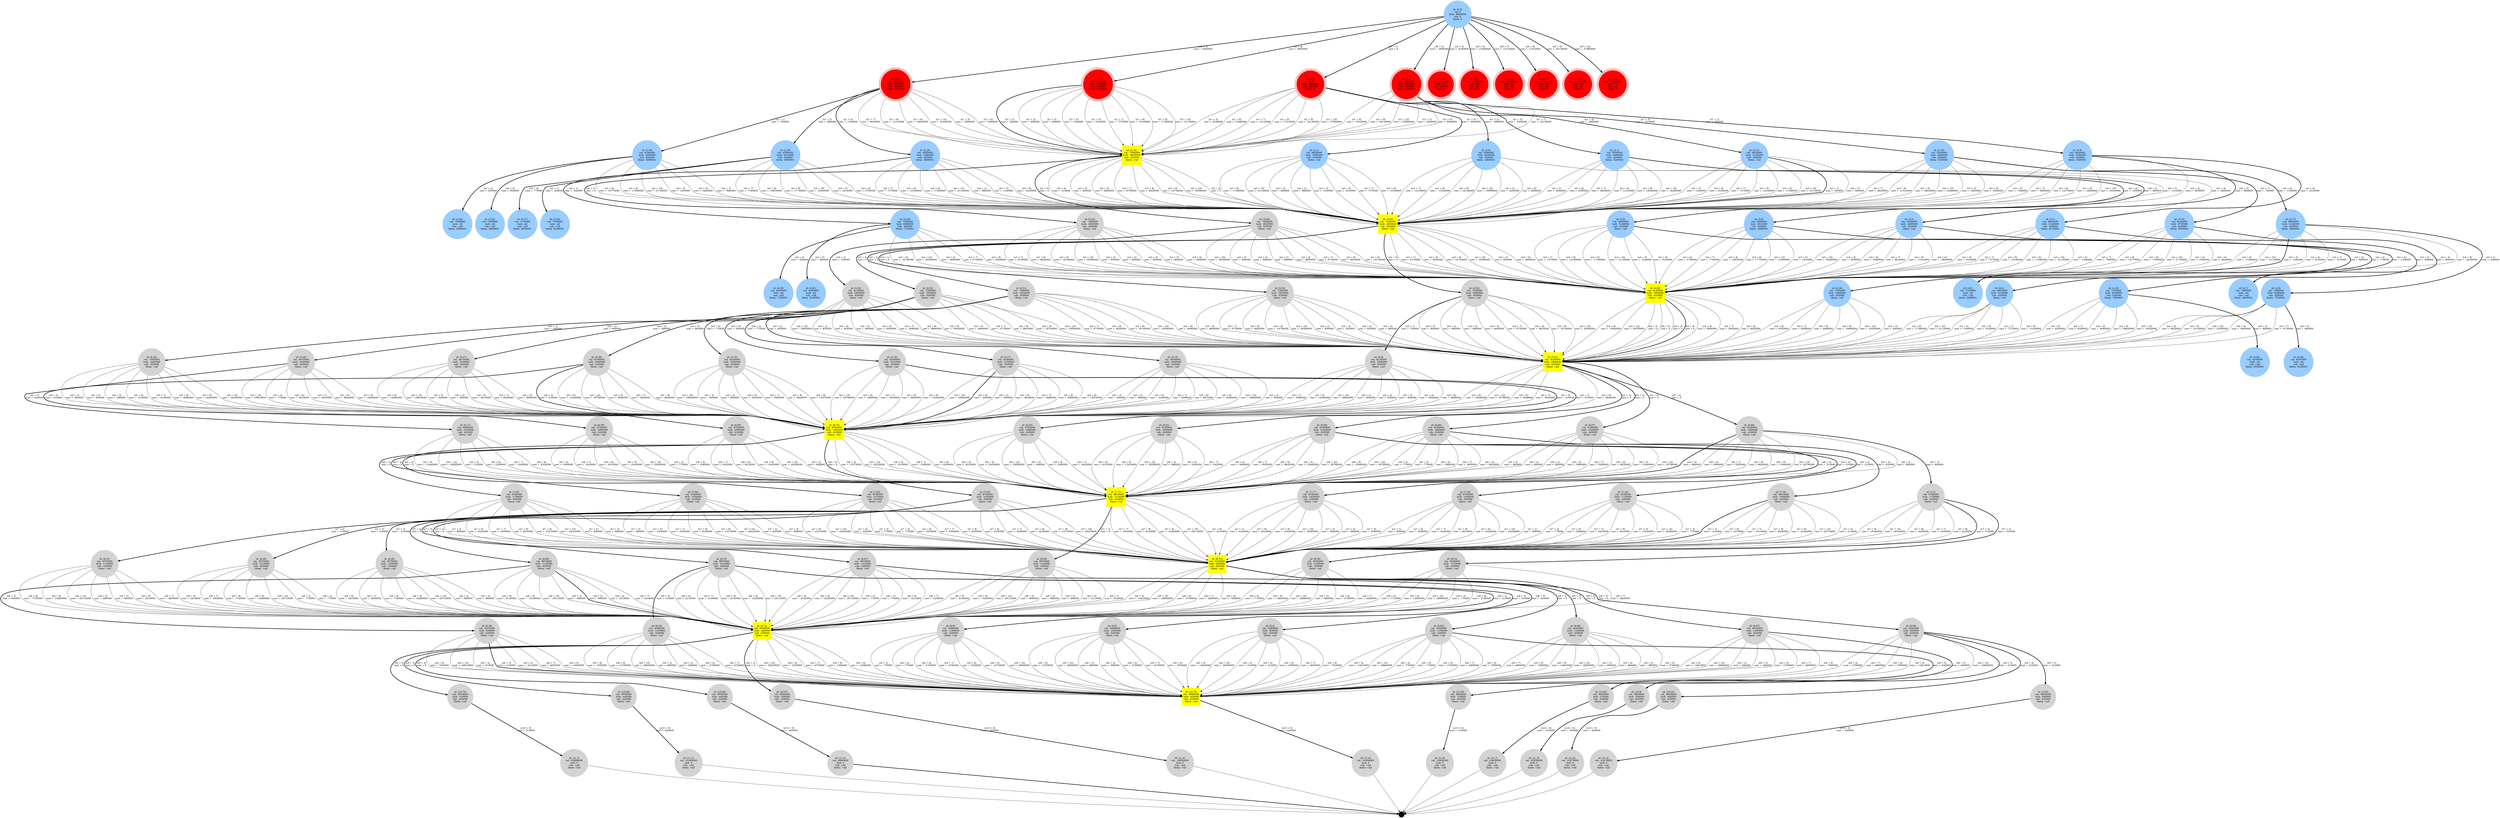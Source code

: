 digraph {
	ranksep = 3;

	node_0_0 [shape=circle,style=filled,color="#99ccff",peripheries=1,group="root",label="id: (0,0)\nval: 0\nlocb: -9990000\nrub: 0\ntheta: 0"];
	node_1_0 [shape=circle,style=filled,color=red,peripheries=4,group="0",label="id: (1,0)\nval: 0\nlocb: -9990000\nrub: -420000\ntheta: 0"];
	node_0_0 -> node_1_0 [penwidth=3,label="(x0 = 1)\ncost = 0"];
	node_1_1 [shape=circle,style=filled,color=red,peripheries=4,group="0",label="id: (1,1)\nval: -3990000\nlocb: -6000000\nrub: -420000\ntheta: -3990000"];
	node_0_0 -> node_1_1 [penwidth=3,label="(x0 = 2)\ncost = -3990000"];
	node_1_2 [shape=circle,style=filled,color=red,peripheries=4,group="0",label="id: (1,2)\nval: -5500000\nlocb: -4630000\nrub: -420000\ntheta: -5500000"];
	node_0_0 -> node_1_2 [penwidth=3,label="(x0 = 3)\ncost = -5500000"];
	node_1_3 [shape=circle,style=filled,color=red,peripheries=4,group="0",label="id: (1,3)\nval: -6850000\nlocb: -3140000\nrub: -420000\ntheta: -6850000"];
	node_0_0 -> node_1_3 [penwidth=3,label="(x0 = 4)\ncost = -6850000"];
	node_1_4 [shape=circle,style=filled,color=red,peripheries=4,group="0",label="id: (1,4)\nval: -8190000\nlocb: -inf\nrub: -420000\ntheta: 0"];
	node_0_0 -> node_1_4 [penwidth=3,label="(x0 = 5)\ncost = -8190000"];
	node_1_5 [shape=circle,style=filled,color=red,peripheries=4,group="0",label="id: (1,5)\nval: -12080000\nlocb: -inf\nrub: -inf\ntheta: 0"];
	node_0_0 -> node_1_5 [penwidth=3,label="(x0 = 6)\ncost = -12080000"];
	node_1_6 [shape=circle,style=filled,color=red,peripheries=4,group="0",label="id: (1,6)\nval: -14120000\nlocb: -inf\nrub: -inf\ntheta: 0"];
	node_0_0 -> node_1_6 [penwidth=3,label="(x0 = 7)\ncost = -14120000"];
	node_1_7 [shape=circle,style=filled,color=red,peripheries=4,group="0",label="id: (1,7)\nval: -17010000\nlocb: -inf\nrub: -inf\ntheta: 0"];
	node_0_0 -> node_1_7 [penwidth=3,label="(x0 = 8)\ncost = -17010000"];
	node_1_8 [shape=circle,style=filled,color=red,peripheries=4,group="0",label="id: (1,8)\nval: -24130000\nlocb: -inf\nrub: -inf\ntheta: 0"];
	node_0_0 -> node_1_8 [penwidth=3,label="(x0 = 9)\ncost = -24130000"];
	node_1_9 [shape=circle,style=filled,color=red,peripheries=4,group="0",label="id: (1,9)\nval: -37980000\nlocb: -inf\nrub: -inf\ntheta: 0"];
	node_0_0 -> node_1_9 [penwidth=3,label="(x0 = 10)\ncost = -37980000"];
	node_2_0 [shape=circle,style=filled,color="#99ccff",peripheries=1,group="1",label="id: (2,0)\nval: -3990000\nlocb: -6000000\nrub: -420000\ntheta: -3850001"];
	node_1_0 -> node_2_0 [penwidth=3,label="(x1 = 2)\ncost = -3990000"];
	node_2_1 [shape=circle,style=filled,color="#99ccff",peripheries=1,group="1",label="id: (2,1)\nval: -5500000\nlocb: -4490000\nrub: -420000\ntheta: -5200001"];
	node_1_0 -> node_2_1 [penwidth=3,label="(x1 = 3)\ncost = -5500000"];
	node_2_2 [shape=circle,style=filled,color="#99ccff",peripheries=1,group="1",label="id: (2,2)\nval: -6850000\nlocb: -3280000\nrub: -420000\ntheta: +inf"];
	node_1_0 -> node_2_2 [penwidth=3,label="(x1 = 4)\ncost = -6850000"];
	node_2_9 [shape=circle,style=filled,color="#99ccff",peripheries=1,group="1",label="id: (2,9)\nval: -4640000\nlocb: -5350000\nrub: -420000\ntheta: -4500001"];
	node_1_1 -> node_2_9 [penwidth=3,label="(x1 = 1)\ncost = -650000"];
	node_2_10 [shape=circle,style=filled,color="#99ccff",peripheries=1,group="1",label="id: (2,10)\nval: -5500000\nlocb: -4490000\nrub: -420000\ntheta: -5340001"];
	node_1_1 -> node_2_10 [penwidth=3,label="(x1 = 3)\ncost = -1510000"];
	node_2_11 [shape=circle,style=filled,color="#99ccff",peripheries=1,group="1",label="id: (2,11)\nval: -6850000\nlocb: -3140000\nrub: -420000\ntheta: +inf"];
	node_1_1 -> node_2_11 [penwidth=3,label="(x1 = 4)\ncost = -2860000"];
	node_2_18 [shape=circle,style=filled,color="#99ccff",peripheries=1,group="1",label="id: (2,18)\nval: -6240000\nlocb: -4550000\nrub: -420000\ntheta: -6000001"];
	node_1_2 -> node_2_18 [penwidth=3,label="(x1 = 1)\ncost = -740000"];
	node_2_19 [shape=circle,style=filled,color="#99ccff",peripheries=1,group="1",label="id: (2,19)\nval: -6380000\nlocb: -4410000\nrub: -420000\ntheta: -6080001"];
	node_1_2 -> node_2_19 [penwidth=3,label="(x1 = 2)\ncost = -880000"];
	node_2_20 [shape=circle,style=filled,color="#99ccff",peripheries=1,group="1",label="id: (2,20)\nval: -6850000\nlocb: -3280000\nrub: -420000\ntheta: -6690001"];
	node_1_2 -> node_2_20 [penwidth=3,label="(x1 = 4)\ncost = -1350000"];
	node_2_36 [shape=square,style=filled,color=yellow,peripheries=1,group="1",label="id: (2,36)\nval: -7390000\nlocb: -2600000\nrub: -420000\ntheta: +inf"];
	node_1_3 -> node_2_36 [penwidth=3,label="(x1 = 1)\ncost = -540000"];
	node_1_3 -> node_2_36 [penwidth=1,label="(x1 = 2)\ncost = -680000"];
	node_1_3 -> node_2_36 [penwidth=1,label="(x1 = 3)\ncost = -680000"];
	node_1_0 -> node_2_36 [penwidth=1,label="(x1 = 5)\ncost = -8190000"];
	node_1_2 -> node_2_36 [penwidth=1,label="(x1 = 5)\ncost = -2690000"];
	node_1_3 -> node_2_36 [penwidth=1,label="(x1 = 5)\ncost = -1340000"];
	node_1_1 -> node_2_36 [penwidth=1,label="(x1 = 5)\ncost = -4200000"];
	node_1_2 -> node_2_36 [penwidth=1,label="(x1 = 6)\ncost = -6580000"];
	node_1_1 -> node_2_36 [penwidth=1,label="(x1 = 6)\ncost = -8090000"];
	node_1_3 -> node_2_36 [penwidth=1,label="(x1 = 6)\ncost = -5230000"];
	node_1_0 -> node_2_36 [penwidth=1,label="(x1 = 6)\ncost = -12080000"];
	node_1_2 -> node_2_36 [penwidth=1,label="(x1 = 7)\ncost = -8620000"];
	node_1_0 -> node_2_36 [penwidth=1,label="(x1 = 7)\ncost = -14120000"];
	node_1_1 -> node_2_36 [penwidth=1,label="(x1 = 7)\ncost = -10130000"];
	node_1_3 -> node_2_36 [penwidth=1,label="(x1 = 7)\ncost = -7270000"];
	node_1_1 -> node_2_36 [penwidth=1,label="(x1 = 8)\ncost = -13020000"];
	node_1_2 -> node_2_36 [penwidth=1,label="(x1 = 8)\ncost = -11510000"];
	node_1_0 -> node_2_36 [penwidth=1,label="(x1 = 8)\ncost = -17010000"];
	node_1_3 -> node_2_36 [penwidth=1,label="(x1 = 8)\ncost = -10160000"];
	node_1_2 -> node_2_36 [penwidth=1,label="(x1 = 9)\ncost = -18630000"];
	node_1_3 -> node_2_36 [penwidth=1,label="(x1 = 9)\ncost = -17280000"];
	node_1_0 -> node_2_36 [penwidth=1,label="(x1 = 9)\ncost = -24130000"];
	node_1_1 -> node_2_36 [penwidth=1,label="(x1 = 9)\ncost = -20140000"];
	node_1_2 -> node_2_36 [penwidth=1,label="(x1 = 10)\ncost = -32480000"];
	node_1_3 -> node_2_36 [penwidth=1,label="(x1 = 10)\ncost = -31130000"];
	node_1_0 -> node_2_36 [penwidth=1,label="(x1 = 10)\ncost = -37980000"];
	node_1_1 -> node_2_36 [penwidth=1,label="(x1 = 10)\ncost = -33990000"];
	node_3_0 [shape=circle,style=filled,color="#99ccff",peripheries=1,group="2",label="id: (3,0)\nval: -5500000\nlocb: -4490000\nrub: -420000\ntheta: +inf"];
	node_2_0 -> node_3_0 [penwidth=1,label="(x2 = 3)\ncost = -1510000"];
	node_2_9 -> node_3_0 [penwidth=3,label="(x2 = 3)\ncost = -860000"];
	node_3_1 [shape=circle,style=filled,color="#99ccff",peripheries=1,group="2",label="id: (3,1)\nval: -6850000\nlocb: -3140000\nrub: -420000\ntheta: -6710001"];
	node_2_0 -> node_3_1 [penwidth=1,label="(x2 = 4)\ncost = -2860000"];
	node_2_9 -> node_3_1 [penwidth=3,label="(x2 = 4)\ncost = -2210000"];
	node_3_8 [shape=circle,style=filled,color="#99ccff",peripheries=1,group="2",label="id: (3,8)\nval: -6380000\nlocb: -3610000\nrub: -420000\ntheta: -6080001"];
	node_2_1 -> node_3_8 [penwidth=3,label="(x2 = 2)\ncost = -880000"];
	node_3_9 [shape=circle,style=filled,color="#99ccff",peripheries=1,group="2",label="id: (3,9)\nval: -6850000\nlocb: -3140000\nrub: -420000\ntheta: +inf"];
	node_2_1 -> node_3_9 [penwidth=3,label="(x2 = 4)\ncost = -1350000"];
	node_3_16 [shape=circle,style=filled,color="#99ccff",peripheries=1,group="2",label="id: (3,16)\nval: -6240000\nlocb: -3750000\nrub: -420000\ntheta: -6000001"];
	node_2_10 -> node_3_16 [penwidth=3,label="(x2 = 1)\ncost = -740000"];
	node_3_17 [shape=circle,style=filled,color="#99ccff",peripheries=1,group="2",label="id: (3,17)\nval: -6850000\nlocb: -3140000\nrub: -420000\ntheta: -6690001"];
	node_2_10 -> node_3_17 [penwidth=3,label="(x2 = 4)\ncost = -1350000"];
	node_3_24 [shape=circle,style=filled,color="#99ccff",peripheries=1,group="2",label="id: (3,24)\nval: -7090000\nlocb: -inf\nrub: +inf\ntheta: -6380001"];
	node_2_18 -> node_3_24 [penwidth=3,label="(x2 = 2)\ncost = -850000"];
	node_3_25 [shape=circle,style=filled,color="#99ccff",peripheries=1,group="2",label="id: (3,25)\nval: -7090000\nlocb: -inf\nrub: +inf\ntheta: -6850001"];
	node_2_18 -> node_3_25 [penwidth=3,label="(x2 = 4)\ncost = -850000"];
	node_3_26 [shape=circle,style=filled,color="#99ccff",peripheries=1,group="2",label="id: (3,26)\nval: -7030000\nlocb: -inf\nrub: +inf\ntheta: -6240001"];
	node_2_19 -> node_3_26 [penwidth=3,label="(x2 = 1)\ncost = -650000"];
	node_3_27 [shape=circle,style=filled,color="#99ccff",peripheries=1,group="2",label="id: (3,27)\nval: -7150000\nlocb: -inf\nrub: +inf\ntheta: -6850001"];
	node_2_19 -> node_3_27 [penwidth=3,label="(x2 = 4)\ncost = -770000"];
	node_3_28 [shape=circle,style=filled,color="#99ccff",peripheries=1,group="2",label="id: (3,28)\nval: -7390000\nlocb: -6490000\nrub: -420000\ntheta: -7230001"];
	node_2_20 -> node_3_28 [penwidth=3,label="(x2 = 1)\ncost = -540000"];
	node_3_52 [shape=circle,style=filled,color=lightgray,peripheries=1,group="2",label="id: (3,52)\nval: -7390000\nlocb: -2650000\nrub: -420000\ntheta: +inf"];
	node_2_36 -> node_3_52 [penwidth=3,label="(x2 = 1)\ncost = 0"];
	node_3_54 [shape=circle,style=filled,color=lightgray,peripheries=1,group="2",label="id: (3,54)\nval: -7390000\nlocb: -2600000\nrub: -420000\ntheta: +inf"];
	node_2_36 -> node_3_54 [penwidth=3,label="(x2 = 3)\ncost = 0"];
	node_3_62 [shape=square,style=filled,color=yellow,peripheries=1,group="2",label="id: (3,62)\nval: -7390000\nlocb: -2600000\nrub: -420000\ntheta: +inf"];
	node_2_36 -> node_3_62 [penwidth=1,label="(x2 = 2)\ncost = 0"];
	node_2_11 -> node_3_62 [penwidth=3,label="(x2 = 1)\ncost = -540000"];
	node_2_2 -> node_3_62 [penwidth=1,label="(x2 = 3)\ncost = -680000"];
	node_2_11 -> node_3_62 [penwidth=1,label="(x2 = 3)\ncost = -680000"];
	node_2_2 -> node_3_62 [penwidth=1,label="(x2 = 2)\ncost = -680000"];
	node_2_20 -> node_3_62 [penwidth=1,label="(x2 = 2)\ncost = -680000"];
	node_2_36 -> node_3_62 [penwidth=1,label="(x2 = 4)\ncost = -510000"];
	node_2_20 -> node_3_62 [penwidth=1,label="(x2 = 5)\ncost = -1340000"];
	node_2_0 -> node_3_62 [penwidth=1,label="(x2 = 5)\ncost = -4200000"];
	node_2_9 -> node_3_62 [penwidth=1,label="(x2 = 5)\ncost = -3550000"];
	node_2_1 -> node_3_62 [penwidth=1,label="(x2 = 5)\ncost = -2690000"];
	node_2_18 -> node_3_62 [penwidth=1,label="(x2 = 5)\ncost = -1950000"];
	node_2_10 -> node_3_62 [penwidth=1,label="(x2 = 5)\ncost = -2690000"];
	node_2_19 -> node_3_62 [penwidth=1,label="(x2 = 5)\ncost = -1810000"];
	node_2_2 -> node_3_62 [penwidth=1,label="(x2 = 5)\ncost = -1340000"];
	node_2_11 -> node_3_62 [penwidth=1,label="(x2 = 5)\ncost = -1340000"];
	node_2_36 -> node_3_62 [penwidth=1,label="(x2 = 5)\ncost = -800000"];
	node_2_2 -> node_3_62 [penwidth=1,label="(x2 = 6)\ncost = -5230000"];
	node_2_36 -> node_3_62 [penwidth=1,label="(x2 = 6)\ncost = -4690000"];
	node_2_20 -> node_3_62 [penwidth=1,label="(x2 = 6)\ncost = -5230000"];
	node_2_11 -> node_3_62 [penwidth=1,label="(x2 = 6)\ncost = -5230000"];
	node_2_0 -> node_3_62 [penwidth=1,label="(x2 = 6)\ncost = -8090000"];
	node_2_9 -> node_3_62 [penwidth=1,label="(x2 = 6)\ncost = -7440000"];
	node_2_1 -> node_3_62 [penwidth=1,label="(x2 = 6)\ncost = -6580000"];
	node_2_18 -> node_3_62 [penwidth=1,label="(x2 = 6)\ncost = -5840000"];
	node_2_10 -> node_3_62 [penwidth=1,label="(x2 = 6)\ncost = -6580000"];
	node_2_19 -> node_3_62 [penwidth=1,label="(x2 = 6)\ncost = -5700000"];
	node_2_11 -> node_3_62 [penwidth=1,label="(x2 = 7)\ncost = -7270000"];
	node_2_1 -> node_3_62 [penwidth=1,label="(x2 = 7)\ncost = -8620000"];
	node_2_18 -> node_3_62 [penwidth=1,label="(x2 = 7)\ncost = -7880000"];
	node_2_20 -> node_3_62 [penwidth=1,label="(x2 = 7)\ncost = -7270000"];
	node_2_36 -> node_3_62 [penwidth=1,label="(x2 = 7)\ncost = -6730000"];
	node_2_0 -> node_3_62 [penwidth=1,label="(x2 = 7)\ncost = -10130000"];
	node_2_9 -> node_3_62 [penwidth=1,label="(x2 = 7)\ncost = -9480000"];
	node_2_2 -> node_3_62 [penwidth=1,label="(x2 = 7)\ncost = -7270000"];
	node_2_10 -> node_3_62 [penwidth=1,label="(x2 = 7)\ncost = -8620000"];
	node_2_19 -> node_3_62 [penwidth=1,label="(x2 = 7)\ncost = -7740000"];
	node_2_2 -> node_3_62 [penwidth=1,label="(x2 = 8)\ncost = -10160000"];
	node_2_36 -> node_3_62 [penwidth=1,label="(x2 = 8)\ncost = -9620000"];
	node_2_11 -> node_3_62 [penwidth=1,label="(x2 = 8)\ncost = -10160000"];
	node_2_0 -> node_3_62 [penwidth=1,label="(x2 = 8)\ncost = -13020000"];
	node_2_9 -> node_3_62 [penwidth=1,label="(x2 = 8)\ncost = -12370000"];
	node_2_20 -> node_3_62 [penwidth=1,label="(x2 = 8)\ncost = -10160000"];
	node_2_10 -> node_3_62 [penwidth=1,label="(x2 = 8)\ncost = -11510000"];
	node_2_19 -> node_3_62 [penwidth=1,label="(x2 = 8)\ncost = -10630000"];
	node_2_1 -> node_3_62 [penwidth=1,label="(x2 = 8)\ncost = -11510000"];
	node_2_18 -> node_3_62 [penwidth=1,label="(x2 = 8)\ncost = -10770000"];
	node_2_0 -> node_3_62 [penwidth=1,label="(x2 = 9)\ncost = -20140000"];
	node_2_9 -> node_3_62 [penwidth=1,label="(x2 = 9)\ncost = -19490000"];
	node_2_20 -> node_3_62 [penwidth=1,label="(x2 = 9)\ncost = -17280000"];
	node_2_1 -> node_3_62 [penwidth=1,label="(x2 = 9)\ncost = -18630000"];
	node_2_18 -> node_3_62 [penwidth=1,label="(x2 = 9)\ncost = -17890000"];
	node_2_10 -> node_3_62 [penwidth=1,label="(x2 = 9)\ncost = -18630000"];
	node_2_19 -> node_3_62 [penwidth=1,label="(x2 = 9)\ncost = -17750000"];
	node_2_36 -> node_3_62 [penwidth=1,label="(x2 = 9)\ncost = -16740000"];
	node_2_11 -> node_3_62 [penwidth=1,label="(x2 = 9)\ncost = -17280000"];
	node_2_2 -> node_3_62 [penwidth=1,label="(x2 = 9)\ncost = -17280000"];
	node_2_11 -> node_3_62 [penwidth=1,label="(x2 = 10)\ncost = -31130000"];
	node_2_1 -> node_3_62 [penwidth=1,label="(x2 = 10)\ncost = -32480000"];
	node_2_18 -> node_3_62 [penwidth=1,label="(x2 = 10)\ncost = -31740000"];
	node_2_2 -> node_3_62 [penwidth=1,label="(x2 = 10)\ncost = -31130000"];
	node_2_0 -> node_3_62 [penwidth=1,label="(x2 = 10)\ncost = -33990000"];
	node_2_9 -> node_3_62 [penwidth=1,label="(x2 = 10)\ncost = -33340000"];
	node_2_10 -> node_3_62 [penwidth=1,label="(x2 = 10)\ncost = -32480000"];
	node_2_19 -> node_3_62 [penwidth=1,label="(x2 = 10)\ncost = -31600000"];
	node_2_20 -> node_3_62 [penwidth=1,label="(x2 = 10)\ncost = -31130000"];
	node_2_36 -> node_3_62 [penwidth=1,label="(x2 = 10)\ncost = -30590000"];
	node_4_0 [shape=circle,style=filled,color="#99ccff",peripheries=1,group="3",label="id: (4,0)\nval: -6850000\nlocb: -3140000\nrub: -420000\ntheta: +inf"];
	node_3_0 -> node_4_0 [penwidth=3,label="(x3 = 4)\ncost = -1350000"];
	node_4_7 [shape=circle,style=filled,color="#99ccff",peripheries=1,group="3",label="id: (4,7)\nval: -7090000\nlocb: -inf\nrub: +inf\ntheta: -6850001"];
	node_3_16 -> node_4_7 [penwidth=3,label="(x3 = 4)\ncost = -850000"];
	node_4_8 [shape=circle,style=filled,color="#99ccff",peripheries=1,group="3",label="id: (4,8)\nval: -7150000\nlocb: -inf\nrub: +inf\ntheta: -6850001"];
	node_3_8 -> node_4_8 [penwidth=3,label="(x3 = 4)\ncost = -770000"];
	node_4_9 [shape=circle,style=filled,color="#99ccff",peripheries=1,group="3",label="id: (4,9)\nval: -7390000\nlocb: -6490000\nrub: -420000\ntheta: -7230001"];
	node_3_17 -> node_4_9 [penwidth=3,label="(x3 = 1)\ncost = -540000"];
	node_4_16 [shape=circle,style=filled,color="#99ccff",peripheries=1,group="3",label="id: (4,16)\nval: -7530000\nlocb: -2460000\nrub: -420000\ntheta: +inf"];
	node_3_9 -> node_4_16 [penwidth=3,label="(x3 = 2)\ncost = -680000"];
	node_4_23 [shape=circle,style=filled,color="#99ccff",peripheries=1,group="3",label="id: (4,23)\nval: -7530000\nlocb: -6350000\nrub: -420000\ntheta: -7390001"];
	node_3_1 -> node_4_23 [penwidth=3,label="(x3 = 3)\ncost = -680000"];
	node_4_30 [shape=circle,style=filled,color="#99ccff",peripheries=1,group="3",label="id: (4,30)\nval: -8240000\nlocb: -inf\nrub: +inf\ntheta: -7530001"];
	node_3_28 -> node_4_30 [penwidth=3,label="(x3 = 2)\ncost = -850000"];
	node_4_31 [shape=circle,style=filled,color="#99ccff",peripheries=1,group="3",label="id: (4,31)\nval: -8350000\nlocb: -inf\nrub: +inf\ntheta: -8190001"];
	node_3_28 -> node_4_31 [penwidth=3,label="(x3 = 5)\ncost = -960000"];
	node_4_32 [shape=circle,style=filled,color=lightgray,peripheries=1,group="3",label="id: (4,32)\nval: -8130000\nlocb: -2650000\nrub: -420000\ntheta: +inf"];
	node_3_54 -> node_4_32 [penwidth=3,label="(x3 = 1)\ncost = -740000"];
	node_4_50 [shape=circle,style=filled,color=lightgray,peripheries=1,group="3",label="id: (4,50)\nval: -7390000\nlocb: -2650000\nrub: -420000\ntheta: +inf"];
	node_3_62 -> node_4_50 [penwidth=3,label="(x3 = 1)\ncost = 0"];
	node_4_51 [shape=circle,style=filled,color=lightgray,peripheries=1,group="3",label="id: (4,51)\nval: -7390000\nlocb: -2920000\nrub: -420000\ntheta: +inf"];
	node_3_62 -> node_4_51 [penwidth=3,label="(x3 = 2)\ncost = 0"];
	node_4_52 [shape=circle,style=filled,color=lightgray,peripheries=1,group="3",label="id: (4,52)\nval: -7390000\nlocb: -2600000\nrub: -420000\ntheta: +inf"];
	node_3_62 -> node_4_52 [penwidth=3,label="(x3 = 3)\ncost = 0"];
	node_4_53 [shape=circle,style=filled,color=lightgray,peripheries=1,group="3",label="id: (4,53)\nval: -7390000\nlocb: -2930000\nrub: -420000\ntheta: +inf"];
	node_3_62 -> node_4_53 [penwidth=3,label="(x3 = 4)\ncost = 0"];
	node_4_60 [shape=square,style=filled,color=yellow,peripheries=1,group="3",label="id: (4,60)\nval: -8190000\nlocb: -1800000\nrub: -420000\ntheta: +inf"];
	node_3_0 -> node_4_60 [penwidth=1,label="(x3 = 5)\ncost = -2690000"];
	node_3_16 -> node_4_60 [penwidth=1,label="(x3 = 5)\ncost = -1950000"];
	node_3_8 -> node_4_60 [penwidth=1,label="(x3 = 5)\ncost = -1810000"];
	node_3_1 -> node_4_60 [penwidth=1,label="(x3 = 5)\ncost = -1340000"];
	node_3_9 -> node_4_60 [penwidth=1,label="(x3 = 5)\ncost = -1340000"];
	node_3_54 -> node_4_60 [penwidth=1,label="(x3 = 5)\ncost = -800000"];
	node_3_62 -> node_4_60 [penwidth=1,label="(x3 = 5)\ncost = -800000"];
	node_3_17 -> node_4_60 [penwidth=3,label="(x3 = 5)\ncost = -1340000"];
	node_3_52 -> node_4_60 [penwidth=1,label="(x3 = 4)\ncost = -850000"];
	node_3_52 -> node_4_60 [penwidth=1,label="(x3 = 2)\ncost = -850000"];
	node_3_52 -> node_4_60 [penwidth=1,label="(x3 = 3)\ncost = -850000"];
	node_3_54 -> node_4_60 [penwidth=1,label="(x3 = 4)\ncost = -880000"];
	node_3_54 -> node_4_60 [penwidth=1,label="(x3 = 2)\ncost = -880000"];
	node_3_52 -> node_4_60 [penwidth=1,label="(x3 = 5)\ncost = -960000"];
	node_3_52 -> node_4_60 [penwidth=1,label="(x3 = 6)\ncost = -4690000"];
	node_3_0 -> node_4_60 [penwidth=1,label="(x3 = 6)\ncost = -6580000"];
	node_3_16 -> node_4_60 [penwidth=1,label="(x3 = 6)\ncost = -5840000"];
	node_3_8 -> node_4_60 [penwidth=1,label="(x3 = 6)\ncost = -5700000"];
	node_3_62 -> node_4_60 [penwidth=1,label="(x3 = 6)\ncost = -4690000"];
	node_3_9 -> node_4_60 [penwidth=1,label="(x3 = 6)\ncost = -5230000"];
	node_3_28 -> node_4_60 [penwidth=1,label="(x3 = 6)\ncost = -4690000"];
	node_3_17 -> node_4_60 [penwidth=1,label="(x3 = 6)\ncost = -5230000"];
	node_3_54 -> node_4_60 [penwidth=1,label="(x3 = 6)\ncost = -4690000"];
	node_3_1 -> node_4_60 [penwidth=1,label="(x3 = 6)\ncost = -5230000"];
	node_3_9 -> node_4_60 [penwidth=1,label="(x3 = 7)\ncost = -7270000"];
	node_3_28 -> node_4_60 [penwidth=1,label="(x3 = 7)\ncost = -6730000"];
	node_3_52 -> node_4_60 [penwidth=1,label="(x3 = 7)\ncost = -6730000"];
	node_3_17 -> node_4_60 [penwidth=1,label="(x3 = 7)\ncost = -7270000"];
	node_3_1 -> node_4_60 [penwidth=1,label="(x3 = 7)\ncost = -7270000"];
	node_3_0 -> node_4_60 [penwidth=1,label="(x3 = 7)\ncost = -8620000"];
	node_3_16 -> node_4_60 [penwidth=1,label="(x3 = 7)\ncost = -7880000"];
	node_3_8 -> node_4_60 [penwidth=1,label="(x3 = 7)\ncost = -7740000"];
	node_3_62 -> node_4_60 [penwidth=1,label="(x3 = 7)\ncost = -6730000"];
	node_3_54 -> node_4_60 [penwidth=1,label="(x3 = 7)\ncost = -6730000"];
	node_3_52 -> node_4_60 [penwidth=1,label="(x3 = 8)\ncost = -9620000"];
	node_3_62 -> node_4_60 [penwidth=1,label="(x3 = 8)\ncost = -9620000"];
	node_3_54 -> node_4_60 [penwidth=1,label="(x3 = 8)\ncost = -9620000"];
	node_3_17 -> node_4_60 [penwidth=1,label="(x3 = 8)\ncost = -10160000"];
	node_3_9 -> node_4_60 [penwidth=1,label="(x3 = 8)\ncost = -10160000"];
	node_3_28 -> node_4_60 [penwidth=1,label="(x3 = 8)\ncost = -9620000"];
	node_3_0 -> node_4_60 [penwidth=1,label="(x3 = 8)\ncost = -11510000"];
	node_3_16 -> node_4_60 [penwidth=1,label="(x3 = 8)\ncost = -10770000"];
	node_3_8 -> node_4_60 [penwidth=1,label="(x3 = 8)\ncost = -10630000"];
	node_3_1 -> node_4_60 [penwidth=1,label="(x3 = 8)\ncost = -10160000"];
	node_3_9 -> node_4_60 [penwidth=1,label="(x3 = 9)\ncost = -17280000"];
	node_3_28 -> node_4_60 [penwidth=1,label="(x3 = 9)\ncost = -16740000"];
	node_3_54 -> node_4_60 [penwidth=1,label="(x3 = 9)\ncost = -16740000"];
	node_3_62 -> node_4_60 [penwidth=1,label="(x3 = 9)\ncost = -16740000"];
	node_3_52 -> node_4_60 [penwidth=1,label="(x3 = 9)\ncost = -16740000"];
	node_3_17 -> node_4_60 [penwidth=1,label="(x3 = 9)\ncost = -17280000"];
	node_3_1 -> node_4_60 [penwidth=1,label="(x3 = 9)\ncost = -17280000"];
	node_3_0 -> node_4_60 [penwidth=1,label="(x3 = 9)\ncost = -18630000"];
	node_3_16 -> node_4_60 [penwidth=1,label="(x3 = 9)\ncost = -17890000"];
	node_3_8 -> node_4_60 [penwidth=1,label="(x3 = 9)\ncost = -17750000"];
	node_3_62 -> node_4_60 [penwidth=1,label="(x3 = 10)\ncost = -30590000"];
	node_3_17 -> node_4_60 [penwidth=1,label="(x3 = 10)\ncost = -31130000"];
	node_3_9 -> node_4_60 [penwidth=1,label="(x3 = 10)\ncost = -31130000"];
	node_3_28 -> node_4_60 [penwidth=1,label="(x3 = 10)\ncost = -30590000"];
	node_3_52 -> node_4_60 [penwidth=1,label="(x3 = 10)\ncost = -30590000"];
	node_3_1 -> node_4_60 [penwidth=1,label="(x3 = 10)\ncost = -31130000"];
	node_3_0 -> node_4_60 [penwidth=1,label="(x3 = 10)\ncost = -32480000"];
	node_3_16 -> node_4_60 [penwidth=1,label="(x3 = 10)\ncost = -31740000"];
	node_3_8 -> node_4_60 [penwidth=1,label="(x3 = 10)\ncost = -31600000"];
	node_3_54 -> node_4_60 [penwidth=1,label="(x3 = 10)\ncost = -30590000"];
	node_5_6 [shape=circle,style=filled,color=lightgray,peripheries=1,group="4",label="id: (5,6)\nval: -8130000\nlocb: -2400000\nrub: -420000\ntheta: +inf"];
	node_4_52 -> node_5_6 [penwidth=3,label="(x4 = 1)\ncost = -740000"];
	node_5_15 [shape=circle,style=filled,color=lightgray,peripheries=1,group="4",label="id: (5,15)\nval: -8040000\nlocb: -2400000\nrub: -420000\ntheta: +inf"];
	node_4_51 -> node_5_15 [penwidth=3,label="(x4 = 1)\ncost = -650000"];
	node_5_16 [shape=circle,style=filled,color=lightgray,peripheries=1,group="4",label="id: (5,16)\nval: -8160000\nlocb: -2350000\nrub: -420000\ntheta: +inf"];
	node_4_51 -> node_5_16 [penwidth=3,label="(x4 = 3)\ncost = -770000"];
	node_5_17 [shape=circle,style=filled,color=lightgray,peripheries=1,group="4",label="id: (5,17)\nval: -8160000\nlocb: -2150000\nrub: -420000\ntheta: +inf"];
	node_4_51 -> node_5_17 [penwidth=3,label="(x4 = 4)\ncost = -770000"];
	node_5_18 [shape=circle,style=filled,color=lightgray,peripheries=1,group="4",label="id: (5,18)\nval: -8190000\nlocb: -2310000\nrub: -420000\ntheta: +inf"];
	node_4_51 -> node_5_18 [penwidth=3,label="(x4 = 5)\ncost = -800000"];
	node_5_24 [shape=circle,style=filled,color="#99ccff",peripheries=1,group="4",label="id: (5,24)\nval: -8350000\nlocb: -inf\nrub: +inf\ntheta: -8190001"];
	node_4_9 -> node_5_24 [penwidth=3,label="(x4 = 5)\ncost = -960000"];
	node_5_25 [shape=circle,style=filled,color=lightgray,peripheries=1,group="4",label="id: (5,25)\nval: -7930000\nlocb: -2400000\nrub: -420000\ntheta: +inf"];
	node_4_53 -> node_5_25 [penwidth=3,label="(x4 = 1)\ncost = -540000"];
	node_5_26 [shape=circle,style=filled,color=lightgray,peripheries=1,group="4",label="id: (5,26)\nval: -8070000\nlocb: -2250000\nrub: -420000\ntheta: +inf"];
	node_4_53 -> node_5_26 [penwidth=3,label="(x4 = 2)\ncost = -680000"];
	node_5_27 [shape=circle,style=filled,color=lightgray,peripheries=1,group="4",label="id: (5,27)\nval: -8070000\nlocb: -2350000\nrub: -420000\ntheta: +inf"];
	node_4_53 -> node_5_27 [penwidth=3,label="(x4 = 3)\ncost = -680000"];
	node_5_28 [shape=circle,style=filled,color=lightgray,peripheries=1,group="4",label="id: (5,28)\nval: -8190000\nlocb: -2400000\nrub: -420000\ntheta: +inf"];
	node_4_53 -> node_5_28 [penwidth=3,label="(x4 = 5)\ncost = -800000"];
	node_5_43 [shape=circle,style=filled,color="#99ccff",peripheries=1,group="4",label="id: (5,43)\nval: -8330000\nlocb: -inf\nrub: +inf\ntheta: -8190001"];
	node_4_23 -> node_5_43 [penwidth=3,label="(x4 = 5)\ncost = -800000"];
	node_5_61 [shape=square,style=filled,color=yellow,peripheries=1,group="4",label="id: (5,61)\nval: -8190000\nlocb: -1800000\nrub: -420000\ntheta: +inf"];
	node_4_52 -> node_5_61 [penwidth=1,label="(x4 = 5)\ncost = -800000"];
	node_4_0 -> node_5_61 [penwidth=1,label="(x4 = 5)\ncost = -1340000"];
	node_4_16 -> node_5_61 [penwidth=1,label="(x4 = 5)\ncost = -660000"];
	node_4_60 -> node_5_61 [penwidth=1,label="(x4 = 2)\ncost = 0"];
	node_4_60 -> node_5_61 [penwidth=1,label="(x4 = 5)\ncost = 0"];
	node_4_60 -> node_5_61 [penwidth=1,label="(x4 = 3)\ncost = 0"];
	node_4_60 -> node_5_61 [penwidth=3,label="(x4 = 4)\ncost = 0"];
	node_4_50 -> node_5_61 [penwidth=1,label="(x4 = 2)\ncost = -850000"];
	node_4_50 -> node_5_61 [penwidth=1,label="(x4 = 3)\ncost = -850000"];
	node_4_50 -> node_5_61 [penwidth=1,label="(x4 = 4)\ncost = -850000"];
	node_4_52 -> node_5_61 [penwidth=1,label="(x4 = 2)\ncost = -880000"];
	node_4_52 -> node_5_61 [penwidth=1,label="(x4 = 4)\ncost = -880000"];
	node_4_50 -> node_5_61 [penwidth=1,label="(x4 = 5)\ncost = -960000"];
	node_4_32 -> node_5_61 [penwidth=1,label="(x4 = 2)\ncost = -850000"];
	node_4_32 -> node_5_61 [penwidth=1,label="(x4 = 4)\ncost = -850000"];
	node_4_32 -> node_5_61 [penwidth=1,label="(x4 = 5)\ncost = -960000"];
	node_4_53 -> node_5_61 [penwidth=1,label="(x4 = 6)\ncost = -4690000"];
	node_4_0 -> node_5_61 [penwidth=1,label="(x4 = 6)\ncost = -5230000"];
	node_4_9 -> node_5_61 [penwidth=1,label="(x4 = 6)\ncost = -4690000"];
	node_4_16 -> node_5_61 [penwidth=1,label="(x4 = 6)\ncost = -4550000"];
	node_4_23 -> node_5_61 [penwidth=1,label="(x4 = 6)\ncost = -4550000"];
	node_4_32 -> node_5_61 [penwidth=1,label="(x4 = 6)\ncost = -3950000"];
	node_4_51 -> node_5_61 [penwidth=1,label="(x4 = 6)\ncost = -4690000"];
	node_4_52 -> node_5_61 [penwidth=1,label="(x4 = 6)\ncost = -4690000"];
	node_4_60 -> node_5_61 [penwidth=1,label="(x4 = 6)\ncost = -3890000"];
	node_4_50 -> node_5_61 [penwidth=1,label="(x4 = 6)\ncost = -4690000"];
	node_4_60 -> node_5_61 [penwidth=1,label="(x4 = 7)\ncost = -5930000"];
	node_4_51 -> node_5_61 [penwidth=1,label="(x4 = 7)\ncost = -6730000"];
	node_4_53 -> node_5_61 [penwidth=1,label="(x4 = 7)\ncost = -6730000"];
	node_4_0 -> node_5_61 [penwidth=1,label="(x4 = 7)\ncost = -7270000"];
	node_4_9 -> node_5_61 [penwidth=1,label="(x4 = 7)\ncost = -6730000"];
	node_4_16 -> node_5_61 [penwidth=1,label="(x4 = 7)\ncost = -6590000"];
	node_4_23 -> node_5_61 [penwidth=1,label="(x4 = 7)\ncost = -6590000"];
	node_4_52 -> node_5_61 [penwidth=1,label="(x4 = 7)\ncost = -6730000"];
	node_4_50 -> node_5_61 [penwidth=1,label="(x4 = 7)\ncost = -6730000"];
	node_4_32 -> node_5_61 [penwidth=1,label="(x4 = 7)\ncost = -5990000"];
	node_4_51 -> node_5_61 [penwidth=1,label="(x4 = 8)\ncost = -9620000"];
	node_4_50 -> node_5_61 [penwidth=1,label="(x4 = 8)\ncost = -9620000"];
	node_4_60 -> node_5_61 [penwidth=1,label="(x4 = 8)\ncost = -8820000"];
	node_4_52 -> node_5_61 [penwidth=1,label="(x4 = 8)\ncost = -9620000"];
	node_4_32 -> node_5_61 [penwidth=1,label="(x4 = 8)\ncost = -8880000"];
	node_4_0 -> node_5_61 [penwidth=1,label="(x4 = 8)\ncost = -10160000"];
	node_4_9 -> node_5_61 [penwidth=1,label="(x4 = 8)\ncost = -9620000"];
	node_4_16 -> node_5_61 [penwidth=1,label="(x4 = 8)\ncost = -9480000"];
	node_4_23 -> node_5_61 [penwidth=1,label="(x4 = 8)\ncost = -9480000"];
	node_4_53 -> node_5_61 [penwidth=1,label="(x4 = 8)\ncost = -9620000"];
	node_4_52 -> node_5_61 [penwidth=1,label="(x4 = 9)\ncost = -16740000"];
	node_4_50 -> node_5_61 [penwidth=1,label="(x4 = 9)\ncost = -16740000"];
	node_4_53 -> node_5_61 [penwidth=1,label="(x4 = 9)\ncost = -16740000"];
	node_4_32 -> node_5_61 [penwidth=1,label="(x4 = 9)\ncost = -16000000"];
	node_4_60 -> node_5_61 [penwidth=1,label="(x4 = 9)\ncost = -15940000"];
	node_4_0 -> node_5_61 [penwidth=1,label="(x4 = 9)\ncost = -17280000"];
	node_4_9 -> node_5_61 [penwidth=1,label="(x4 = 9)\ncost = -16740000"];
	node_4_16 -> node_5_61 [penwidth=1,label="(x4 = 9)\ncost = -16600000"];
	node_4_23 -> node_5_61 [penwidth=1,label="(x4 = 9)\ncost = -16600000"];
	node_4_51 -> node_5_61 [penwidth=1,label="(x4 = 9)\ncost = -16740000"];
	node_4_52 -> node_5_61 [penwidth=1,label="(x4 = 10)\ncost = -30590000"];
	node_4_50 -> node_5_61 [penwidth=1,label="(x4 = 10)\ncost = -30590000"];
	node_4_60 -> node_5_61 [penwidth=1,label="(x4 = 10)\ncost = -29790000"];
	node_4_32 -> node_5_61 [penwidth=1,label="(x4 = 10)\ncost = -29850000"];
	node_4_53 -> node_5_61 [penwidth=1,label="(x4 = 10)\ncost = -30590000"];
	node_4_0 -> node_5_61 [penwidth=1,label="(x4 = 10)\ncost = -31130000"];
	node_4_9 -> node_5_61 [penwidth=1,label="(x4 = 10)\ncost = -30590000"];
	node_4_16 -> node_5_61 [penwidth=1,label="(x4 = 10)\ncost = -30450000"];
	node_4_23 -> node_5_61 [penwidth=1,label="(x4 = 10)\ncost = -30450000"];
	node_4_51 -> node_5_61 [penwidth=1,label="(x4 = 10)\ncost = -30590000"];
	node_6_17 [shape=circle,style=filled,color=lightgray,peripheries=1,group="5",label="id: (6,17)\nval: -8690000\nlocb: -1630000\nrub: -420000\ntheta: +inf"];
	node_5_26 -> node_6_17 [penwidth=3,label="(x5 = 5)\ncost = -620000"];
	node_6_52 [shape=circle,style=filled,color=lightgray,peripheries=1,group="5",label="id: (6,52)\nval: -8700000\nlocb: -2000000\nrub: -420000\ntheta: +inf"];
	node_5_18 -> node_6_52 [penwidth=3,label="(x5 = 3)\ncost = -510000"];
	node_6_53 [shape=circle,style=filled,color=lightgray,peripheries=1,group="5",label="id: (6,53)\nval: -8700000\nlocb: -1800000\nrub: -420000\ntheta: +inf"];
	node_5_18 -> node_6_53 [penwidth=3,label="(x5 = 4)\ncost = -510000"];
	node_6_59 [shape=circle,style=filled,color=lightgray,peripheries=1,group="5",label="id: (6,59)\nval: -8700000\nlocb: -1890000\nrub: -420000\ntheta: +inf"];
	node_5_28 -> node_6_59 [penwidth=3,label="(x5 = 2)\ncost = -510000"];
	node_6_60 [shape=circle,style=filled,color=lightgray,peripheries=1,group="5",label="id: (6,60)\nval: -8700000\nlocb: -2000000\nrub: -420000\ntheta: +inf"];
	node_5_28 -> node_6_60 [penwidth=3,label="(x5 = 3)\ncost = -510000"];
	node_6_66 [shape=circle,style=filled,color=lightgray,peripheries=1,group="5",label="id: (6,66)\nval: -8190000\nlocb: -1890000\nrub: -420000\ntheta: +inf"];
	node_5_61 -> node_6_66 [penwidth=3,label="(x5 = 2)\ncost = 0"];
	node_6_67 [shape=circle,style=filled,color=lightgray,peripheries=1,group="5",label="id: (6,67)\nval: -8190000\nlocb: -1920000\nrub: -420000\ntheta: +inf"];
	node_5_61 -> node_6_67 [penwidth=3,label="(x5 = 3)\ncost = 0"];
	node_6_68 [shape=circle,style=filled,color=lightgray,peripheries=1,group="5",label="id: (6,68)\nval: -8190000\nlocb: -1800000\nrub: -420000\ntheta: +inf"];
	node_5_61 -> node_6_68 [penwidth=3,label="(x5 = 4)\ncost = 0"];
	node_6_69 [shape=circle,style=filled,color=lightgray,peripheries=1,group="5",label="id: (6,69)\nval: -8190000\nlocb: -2140000\nrub: -420000\ntheta: +inf"];
	node_5_61 -> node_6_69 [penwidth=3,label="(x5 = 5)\ncost = 0"];
	node_6_75 [shape=square,style=filled,color=yellow,peripheries=1,group="5",label="id: (6,75)\nval: -8760000\nlocb: -1550000\nrub: -420000\ntheta: +inf"];
	node_5_17 -> node_6_75 [penwidth=3,label="(x5 = 5)\ncost = -600000"];
	node_5_25 -> node_6_75 [penwidth=1,label="(x5 = 3)\ncost = -850000"];
	node_5_25 -> node_6_75 [penwidth=1,label="(x5 = 2)\ncost = -850000"];
	node_5_17 -> node_6_75 [penwidth=1,label="(x5 = 3)\ncost = -680000"];
	node_5_26 -> node_6_75 [penwidth=1,label="(x5 = 3)\ncost = -770000"];
	node_5_27 -> node_6_75 [penwidth=1,label="(x5 = 5)\ncost = -800000"];
	node_5_15 -> node_6_75 [penwidth=1,label="(x5 = 4)\ncost = -850000"];
	node_5_25 -> node_6_75 [penwidth=1,label="(x5 = 5)\ncost = -960000"];
	node_5_15 -> node_6_75 [penwidth=1,label="(x5 = 3)\ncost = -850000"];
	node_5_27 -> node_6_75 [penwidth=1,label="(x5 = 2)\ncost = -880000"];
	node_5_16 -> node_6_75 [penwidth=1,label="(x5 = 5)\ncost = -800000"];
	node_5_6 -> node_6_75 [penwidth=1,label="(x5 = 2)\ncost = -850000"];
	node_5_6 -> node_6_75 [penwidth=1,label="(x5 = 4)\ncost = -850000"];
	node_5_15 -> node_6_75 [penwidth=1,label="(x5 = 5)\ncost = -960000"];
	node_5_16 -> node_6_75 [penwidth=1,label="(x5 = 4)\ncost = -880000"];
	node_5_6 -> node_6_75 [penwidth=1,label="(x5 = 5)\ncost = -960000"];
	node_5_18 -> node_6_75 [penwidth=1,label="(x5 = 6)\ncost = -3890000"];
	node_5_25 -> node_6_75 [penwidth=1,label="(x5 = 6)\ncost = -4150000"];
	node_5_17 -> node_6_75 [penwidth=1,label="(x5 = 6)\ncost = -3920000"];
	node_5_28 -> node_6_75 [penwidth=1,label="(x5 = 6)\ncost = -3890000"];
	node_5_15 -> node_6_75 [penwidth=1,label="(x5 = 6)\ncost = -4040000"];
	node_5_6 -> node_6_75 [penwidth=1,label="(x5 = 6)\ncost = -3950000"];
	node_5_27 -> node_6_75 [penwidth=1,label="(x5 = 6)\ncost = -4010000"];
	node_5_26 -> node_6_75 [penwidth=1,label="(x5 = 6)\ncost = -4010000"];
	node_5_16 -> node_6_75 [penwidth=1,label="(x5 = 6)\ncost = -3920000"];
	node_5_61 -> node_6_75 [penwidth=1,label="(x5 = 6)\ncost = -3890000"];
	node_5_25 -> node_6_75 [penwidth=1,label="(x5 = 7)\ncost = -6190000"];
	node_5_26 -> node_6_75 [penwidth=1,label="(x5 = 7)\ncost = -6050000"];
	node_5_6 -> node_6_75 [penwidth=1,label="(x5 = 7)\ncost = -5990000"];
	node_5_18 -> node_6_75 [penwidth=1,label="(x5 = 7)\ncost = -5930000"];
	node_5_17 -> node_6_75 [penwidth=1,label="(x5 = 7)\ncost = -5960000"];
	node_5_15 -> node_6_75 [penwidth=1,label="(x5 = 7)\ncost = -6080000"];
	node_5_27 -> node_6_75 [penwidth=1,label="(x5 = 7)\ncost = -6050000"];
	node_5_16 -> node_6_75 [penwidth=1,label="(x5 = 7)\ncost = -5960000"];
	node_5_28 -> node_6_75 [penwidth=1,label="(x5 = 7)\ncost = -5930000"];
	node_5_61 -> node_6_75 [penwidth=1,label="(x5 = 7)\ncost = -5930000"];
	node_5_26 -> node_6_75 [penwidth=1,label="(x5 = 8)\ncost = -8940000"];
	node_5_17 -> node_6_75 [penwidth=1,label="(x5 = 8)\ncost = -8850000"];
	node_5_15 -> node_6_75 [penwidth=1,label="(x5 = 8)\ncost = -8970000"];
	node_5_27 -> node_6_75 [penwidth=1,label="(x5 = 8)\ncost = -8940000"];
	node_5_18 -> node_6_75 [penwidth=1,label="(x5 = 8)\ncost = -8820000"];
	node_5_28 -> node_6_75 [penwidth=1,label="(x5 = 8)\ncost = -8820000"];
	node_5_6 -> node_6_75 [penwidth=1,label="(x5 = 8)\ncost = -8880000"];
	node_5_61 -> node_6_75 [penwidth=1,label="(x5 = 8)\ncost = -8820000"];
	node_5_16 -> node_6_75 [penwidth=1,label="(x5 = 8)\ncost = -8850000"];
	node_5_25 -> node_6_75 [penwidth=1,label="(x5 = 8)\ncost = -9080000"];
	node_5_16 -> node_6_75 [penwidth=1,label="(x5 = 9)\ncost = -15970000"];
	node_5_25 -> node_6_75 [penwidth=1,label="(x5 = 9)\ncost = -16200000"];
	node_5_28 -> node_6_75 [penwidth=1,label="(x5 = 9)\ncost = -15940000"];
	node_5_26 -> node_6_75 [penwidth=1,label="(x5 = 9)\ncost = -16060000"];
	node_5_6 -> node_6_75 [penwidth=1,label="(x5 = 9)\ncost = -16000000"];
	node_5_18 -> node_6_75 [penwidth=1,label="(x5 = 9)\ncost = -15940000"];
	node_5_61 -> node_6_75 [penwidth=1,label="(x5 = 9)\ncost = -15940000"];
	node_5_27 -> node_6_75 [penwidth=1,label="(x5 = 9)\ncost = -16060000"];
	node_5_17 -> node_6_75 [penwidth=1,label="(x5 = 9)\ncost = -15970000"];
	node_5_15 -> node_6_75 [penwidth=1,label="(x5 = 9)\ncost = -16090000"];
	node_5_16 -> node_6_75 [penwidth=1,label="(x5 = 10)\ncost = -29820000"];
	node_5_25 -> node_6_75 [penwidth=1,label="(x5 = 10)\ncost = -30050000"];
	node_5_61 -> node_6_75 [penwidth=1,label="(x5 = 10)\ncost = -29790000"];
	node_5_6 -> node_6_75 [penwidth=1,label="(x5 = 10)\ncost = -29850000"];
	node_5_17 -> node_6_75 [penwidth=1,label="(x5 = 10)\ncost = -29820000"];
	node_5_26 -> node_6_75 [penwidth=1,label="(x5 = 10)\ncost = -29910000"];
	node_5_15 -> node_6_75 [penwidth=1,label="(x5 = 10)\ncost = -29940000"];
	node_5_27 -> node_6_75 [penwidth=1,label="(x5 = 10)\ncost = -29910000"];
	node_5_28 -> node_6_75 [penwidth=1,label="(x5 = 10)\ncost = -29790000"];
	node_5_18 -> node_6_75 [penwidth=1,label="(x5 = 10)\ncost = -29790000"];
	node_7_2 [shape=circle,style=filled,color=lightgray,peripheries=1,group="6",label="id: (7,2)\nval: -8790000\nlocb: -1720000\nrub: -420000\ntheta: +inf"];
	node_6_68 -> node_7_2 [penwidth=3,label="(x6 = 5)\ncost = -600000"];
	node_7_10 [shape=circle,style=filled,color=lightgray,peripheries=1,group="6",label="id: (7,10)\nval: -8810000\nlocb: -1460000\nrub: -420000\ntheta: +inf"];
	node_6_66 -> node_7_10 [penwidth=3,label="(x6 = 5)\ncost = -620000"];
	node_7_16 [shape=circle,style=filled,color=lightgray,peripheries=1,group="6",label="id: (7,16)\nval: -8700000\nlocb: -1720000\nrub: -420000\ntheta: +inf"];
	node_6_69 -> node_7_16 [penwidth=3,label="(x6 = 2)\ncost = -510000"];
	node_7_17 [shape=circle,style=filled,color=lightgray,peripheries=1,group="6",label="id: (7,17)\nval: -8700000\nlocb: -1830000\nrub: -420000\ntheta: +inf"];
	node_6_69 -> node_7_17 [penwidth=3,label="(x6 = 3)\ncost = -510000"];
	node_7_18 [shape=circle,style=filled,color=lightgray,peripheries=1,group="6",label="id: (7,18)\nval: -8700000\nlocb: -1630000\nrub: -420000\ntheta: +inf"];
	node_6_69 -> node_7_18 [penwidth=3,label="(x6 = 4)\ncost = -510000"];
	node_7_62 [shape=circle,style=filled,color=lightgray,peripheries=1,group="6",label="id: (7,62)\nval: -8760000\nlocb: -1570000\nrub: -420000\ntheta: +inf"];
	node_6_75 -> node_7_62 [penwidth=3,label="(x6 = 2)\ncost = 0"];
	node_7_63 [shape=circle,style=filled,color=lightgray,peripheries=1,group="6",label="id: (7,63)\nval: -8760000\nlocb: -1750000\nrub: -420000\ntheta: +inf"];
	node_6_75 -> node_7_63 [penwidth=3,label="(x6 = 3)\ncost = 0"];
	node_7_64 [shape=circle,style=filled,color=lightgray,peripheries=1,group="6",label="id: (7,64)\nval: -8760000\nlocb: -1550000\nrub: -420000\ntheta: +inf"];
	node_6_75 -> node_7_64 [penwidth=3,label="(x6 = 4)\ncost = 0"];
	node_7_65 [shape=circle,style=filled,color=lightgray,peripheries=1,group="6",label="id: (7,65)\nval: -8760000\nlocb: -1630000\nrub: -420000\ntheta: +inf"];
	node_6_75 -> node_7_65 [penwidth=3,label="(x6 = 5)\ncost = 0"];
	node_7_71 [shape=square,style=filled,color=yellow,peripheries=1,group="6",label="id: (7,71)\nval: -8870000\nlocb: -1120000\nrub: -420000\ntheta: +inf"];
	node_6_68 -> node_7_71 [penwidth=1,label="(x6 = 2)\ncost = -680000"];
	node_6_68 -> node_7_71 [penwidth=3,label="(x6 = 3)\ncost = -680000"];
	node_6_66 -> node_7_71 [penwidth=1,label="(x6 = 4)\ncost = -770000"];
	node_6_66 -> node_7_71 [penwidth=1,label="(x6 = 3)\ncost = -770000"];
	node_6_67 -> node_7_71 [penwidth=1,label="(x6 = 5)\ncost = -800000"];
	node_6_67 -> node_7_71 [penwidth=1,label="(x6 = 4)\ncost = -880000"];
	node_6_67 -> node_7_71 [penwidth=1,label="(x6 = 2)\ncost = -880000"];
	node_6_17 -> node_7_71 [penwidth=1,label="(x6 = 3)\ncost = -510000"];
	node_6_53 -> node_7_71 [penwidth=1,label="(x6 = 3)\ncost = -680000"];
	node_6_59 -> node_7_71 [penwidth=1,label="(x6 = 3)\ncost = -770000"];
	node_6_60 -> node_7_71 [penwidth=1,label="(x6 = 2)\ncost = -880000"];
	node_6_52 -> node_7_71 [penwidth=1,label="(x6 = 4)\ncost = -880000"];
	node_6_17 -> node_7_71 [penwidth=1,label="(x6 = 6)\ncost = -3390000"];
	node_6_67 -> node_7_71 [penwidth=1,label="(x6 = 6)\ncost = -3890000"];
	node_6_75 -> node_7_71 [penwidth=1,label="(x6 = 6)\ncost = -3320000"];
	node_6_60 -> node_7_71 [penwidth=1,label="(x6 = 6)\ncost = -3380000"];
	node_6_59 -> node_7_71 [penwidth=1,label="(x6 = 6)\ncost = -3380000"];
	node_6_53 -> node_7_71 [penwidth=1,label="(x6 = 6)\ncost = -3380000"];
	node_6_68 -> node_7_71 [penwidth=1,label="(x6 = 6)\ncost = -3890000"];
	node_6_69 -> node_7_71 [penwidth=1,label="(x6 = 6)\ncost = -3890000"];
	node_6_66 -> node_7_71 [penwidth=1,label="(x6 = 6)\ncost = -3890000"];
	node_6_52 -> node_7_71 [penwidth=1,label="(x6 = 6)\ncost = -3380000"];
	node_6_59 -> node_7_71 [penwidth=1,label="(x6 = 7)\ncost = -5420000"];
	node_6_69 -> node_7_71 [penwidth=1,label="(x6 = 7)\ncost = -5930000"];
	node_6_60 -> node_7_71 [penwidth=1,label="(x6 = 7)\ncost = -5420000"];
	node_6_52 -> node_7_71 [penwidth=1,label="(x6 = 7)\ncost = -5420000"];
	node_6_75 -> node_7_71 [penwidth=1,label="(x6 = 7)\ncost = -5360000"];
	node_6_17 -> node_7_71 [penwidth=1,label="(x6 = 7)\ncost = -5430000"];
	node_6_66 -> node_7_71 [penwidth=1,label="(x6 = 7)\ncost = -5930000"];
	node_6_67 -> node_7_71 [penwidth=1,label="(x6 = 7)\ncost = -5930000"];
	node_6_53 -> node_7_71 [penwidth=1,label="(x6 = 7)\ncost = -5420000"];
	node_6_68 -> node_7_71 [penwidth=1,label="(x6 = 7)\ncost = -5930000"];
	node_6_52 -> node_7_71 [penwidth=1,label="(x6 = 8)\ncost = -8310000"];
	node_6_69 -> node_7_71 [penwidth=1,label="(x6 = 8)\ncost = -8820000"];
	node_6_66 -> node_7_71 [penwidth=1,label="(x6 = 8)\ncost = -8820000"];
	node_6_75 -> node_7_71 [penwidth=1,label="(x6 = 8)\ncost = -8250000"];
	node_6_59 -> node_7_71 [penwidth=1,label="(x6 = 8)\ncost = -8310000"];
	node_6_60 -> node_7_71 [penwidth=1,label="(x6 = 8)\ncost = -8310000"];
	node_6_17 -> node_7_71 [penwidth=1,label="(x6 = 8)\ncost = -8320000"];
	node_6_68 -> node_7_71 [penwidth=1,label="(x6 = 8)\ncost = -8820000"];
	node_6_53 -> node_7_71 [penwidth=1,label="(x6 = 8)\ncost = -8310000"];
	node_6_67 -> node_7_71 [penwidth=1,label="(x6 = 8)\ncost = -8820000"];
	node_6_52 -> node_7_71 [penwidth=1,label="(x6 = 9)\ncost = -15430000"];
	node_6_69 -> node_7_71 [penwidth=1,label="(x6 = 9)\ncost = -15940000"];
	node_6_66 -> node_7_71 [penwidth=1,label="(x6 = 9)\ncost = -15940000"];
	node_6_59 -> node_7_71 [penwidth=1,label="(x6 = 9)\ncost = -15430000"];
	node_6_17 -> node_7_71 [penwidth=1,label="(x6 = 9)\ncost = -15440000"];
	node_6_67 -> node_7_71 [penwidth=1,label="(x6 = 9)\ncost = -15940000"];
	node_6_53 -> node_7_71 [penwidth=1,label="(x6 = 9)\ncost = -15430000"];
	node_6_68 -> node_7_71 [penwidth=1,label="(x6 = 9)\ncost = -15940000"];
	node_6_60 -> node_7_71 [penwidth=1,label="(x6 = 9)\ncost = -15430000"];
	node_6_75 -> node_7_71 [penwidth=1,label="(x6 = 9)\ncost = -15370000"];
	node_6_52 -> node_7_71 [penwidth=1,label="(x6 = 10)\ncost = -29280000"];
	node_6_60 -> node_7_71 [penwidth=1,label="(x6 = 10)\ncost = -29280000"];
	node_6_53 -> node_7_71 [penwidth=1,label="(x6 = 10)\ncost = -29280000"];
	node_6_17 -> node_7_71 [penwidth=1,label="(x6 = 10)\ncost = -29290000"];
	node_6_75 -> node_7_71 [penwidth=1,label="(x6 = 10)\ncost = -29220000"];
	node_6_68 -> node_7_71 [penwidth=1,label="(x6 = 10)\ncost = -29790000"];
	node_6_66 -> node_7_71 [penwidth=1,label="(x6 = 10)\ncost = -29790000"];
	node_6_67 -> node_7_71 [penwidth=1,label="(x6 = 10)\ncost = -29790000"];
	node_6_59 -> node_7_71 [penwidth=1,label="(x6 = 10)\ncost = -29280000"];
	node_6_69 -> node_7_71 [penwidth=1,label="(x6 = 10)\ncost = -29790000"];
	node_8_29 [shape=circle,style=filled,color=lightgray,peripheries=1,group="7",label="id: (8,29)\nval: -9270000\nlocb: -1210000\nrub: -420000\ntheta: +inf"];
	node_7_65 -> node_8_29 [penwidth=3,label="(x7 = 2)\ncost = -510000"];
	node_8_30 [shape=circle,style=filled,color=lightgray,peripheries=1,group="7",label="id: (8,30)\nval: -9270000\nlocb: -1320000\nrub: -420000\ntheta: +inf"];
	node_7_65 -> node_8_30 [penwidth=3,label="(x7 = 3)\ncost = -510000"];
	node_8_31 [shape=circle,style=filled,color=lightgray,peripheries=1,group="7",label="id: (8,31)\nval: -9270000\nlocb: -1120000\nrub: -420000\ntheta: +inf"];
	node_7_65 -> node_8_31 [penwidth=3,label="(x7 = 4)\ncost = -510000"];
	node_8_53 [shape=circle,style=filled,color=lightgray,peripheries=1,group="7",label="id: (8,53)\nval: -9300000\nlocb: -1210000\nrub: -420000\ntheta: +inf"];
	node_7_2 -> node_8_53 [penwidth=3,label="(x7 = 2)\ncost = -510000"];
	node_8_54 [shape=circle,style=filled,color=lightgray,peripheries=1,group="7",label="id: (8,54)\nval: -9300000\nlocb: -1320000\nrub: -420000\ntheta: +inf"];
	node_7_2 -> node_8_54 [penwidth=3,label="(x7 = 3)\ncost = -510000"];
	node_8_67 [shape=circle,style=filled,color=lightgray,peripheries=1,group="7",label="id: (8,67)\nval: -8870000\nlocb: -1210000\nrub: -420000\ntheta: +inf"];
	node_7_71 -> node_8_67 [penwidth=3,label="(x7 = 2)\ncost = 0"];
	node_8_68 [shape=circle,style=filled,color=lightgray,peripheries=1,group="7",label="id: (8,68)\nval: -8870000\nlocb: -1240000\nrub: -420000\ntheta: +inf"];
	node_7_71 -> node_8_68 [penwidth=3,label="(x7 = 3)\ncost = 0"];
	node_8_69 [shape=circle,style=filled,color=lightgray,peripheries=1,group="7",label="id: (8,69)\nval: -8870000\nlocb: -1120000\nrub: -420000\ntheta: +inf"];
	node_7_71 -> node_8_69 [penwidth=3,label="(x7 = 4)\ncost = 0"];
	node_8_70 [shape=circle,style=filled,color=lightgray,peripheries=1,group="7",label="id: (8,70)\nval: -8870000\nlocb: -1610000\nrub: -420000\ntheta: +inf"];
	node_7_71 -> node_8_70 [penwidth=3,label="(x7 = 5)\ncost = 0"];
	node_8_76 [shape=square,style=filled,color=yellow,peripheries=1,group="7",label="id: (8,76)\nval: -9320000\nlocb: -950000\nrub: -420000\ntheta: +inf"];
	node_7_10 -> node_8_76 [penwidth=1,label="(x7 = 4)\ncost = -510000"];
	node_7_10 -> node_8_76 [penwidth=3,label="(x7 = 3)\ncost = -510000"];
	node_7_64 -> node_8_76 [penwidth=1,label="(x7 = 5)\ncost = -600000"];
	node_7_18 -> node_8_76 [penwidth=1,label="(x7 = 2)\ncost = -680000"];
	node_7_18 -> node_8_76 [penwidth=1,label="(x7 = 3)\ncost = -680000"];
	node_7_62 -> node_8_76 [penwidth=1,label="(x7 = 5)\ncost = -620000"];
	node_7_64 -> node_8_76 [penwidth=1,label="(x7 = 2)\ncost = -680000"];
	node_7_64 -> node_8_76 [penwidth=1,label="(x7 = 3)\ncost = -680000"];
	node_7_16 -> node_8_76 [penwidth=1,label="(x7 = 3)\ncost = -770000"];
	node_7_16 -> node_8_76 [penwidth=1,label="(x7 = 4)\ncost = -770000"];
	node_7_62 -> node_8_76 [penwidth=1,label="(x7 = 4)\ncost = -770000"];
	node_7_62 -> node_8_76 [penwidth=1,label="(x7 = 3)\ncost = -770000"];
	node_7_63 -> node_8_76 [penwidth=1,label="(x7 = 5)\ncost = -800000"];
	node_7_17 -> node_8_76 [penwidth=1,label="(x7 = 2)\ncost = -880000"];
	node_7_17 -> node_8_76 [penwidth=1,label="(x7 = 4)\ncost = -880000"];
	node_7_63 -> node_8_76 [penwidth=1,label="(x7 = 4)\ncost = -880000"];
	node_7_63 -> node_8_76 [penwidth=1,label="(x7 = 2)\ncost = -880000"];
	node_7_71 -> node_8_76 [penwidth=1,label="(x7 = 6)\ncost = -3210000"];
	node_7_16 -> node_8_76 [penwidth=1,label="(x7 = 6)\ncost = -3380000"];
	node_7_65 -> node_8_76 [penwidth=1,label="(x7 = 6)\ncost = -3320000"];
	node_7_10 -> node_8_76 [penwidth=1,label="(x7 = 6)\ncost = -3270000"];
	node_7_63 -> node_8_76 [penwidth=1,label="(x7 = 6)\ncost = -3320000"];
	node_7_64 -> node_8_76 [penwidth=1,label="(x7 = 6)\ncost = -3320000"];
	node_7_62 -> node_8_76 [penwidth=1,label="(x7 = 6)\ncost = -3320000"];
	node_7_17 -> node_8_76 [penwidth=1,label="(x7 = 6)\ncost = -3380000"];
	node_7_2 -> node_8_76 [penwidth=1,label="(x7 = 6)\ncost = -3290000"];
	node_7_18 -> node_8_76 [penwidth=1,label="(x7 = 6)\ncost = -3380000"];
	node_7_18 -> node_8_76 [penwidth=1,label="(x7 = 7)\ncost = -5420000"];
	node_7_2 -> node_8_76 [penwidth=1,label="(x7 = 7)\ncost = -5330000"];
	node_7_10 -> node_8_76 [penwidth=1,label="(x7 = 7)\ncost = -5310000"];
	node_7_17 -> node_8_76 [penwidth=1,label="(x7 = 7)\ncost = -5420000"];
	node_7_65 -> node_8_76 [penwidth=1,label="(x7 = 7)\ncost = -5360000"];
	node_7_64 -> node_8_76 [penwidth=1,label="(x7 = 7)\ncost = -5360000"];
	node_7_62 -> node_8_76 [penwidth=1,label="(x7 = 7)\ncost = -5360000"];
	node_7_71 -> node_8_76 [penwidth=1,label="(x7 = 7)\ncost = -5250000"];
	node_7_16 -> node_8_76 [penwidth=1,label="(x7 = 7)\ncost = -5420000"];
	node_7_63 -> node_8_76 [penwidth=1,label="(x7 = 7)\ncost = -5360000"];
	node_7_10 -> node_8_76 [penwidth=1,label="(x7 = 8)\ncost = -8200000"];
	node_7_17 -> node_8_76 [penwidth=1,label="(x7 = 8)\ncost = -8310000"];
	node_7_63 -> node_8_76 [penwidth=1,label="(x7 = 8)\ncost = -8250000"];
	node_7_16 -> node_8_76 [penwidth=1,label="(x7 = 8)\ncost = -8310000"];
	node_7_62 -> node_8_76 [penwidth=1,label="(x7 = 8)\ncost = -8250000"];
	node_7_64 -> node_8_76 [penwidth=1,label="(x7 = 8)\ncost = -8250000"];
	node_7_65 -> node_8_76 [penwidth=1,label="(x7 = 8)\ncost = -8250000"];
	node_7_2 -> node_8_76 [penwidth=1,label="(x7 = 8)\ncost = -8220000"];
	node_7_71 -> node_8_76 [penwidth=1,label="(x7 = 8)\ncost = -8140000"];
	node_7_18 -> node_8_76 [penwidth=1,label="(x7 = 8)\ncost = -8310000"];
	node_7_63 -> node_8_76 [penwidth=1,label="(x7 = 9)\ncost = -15370000"];
	node_7_18 -> node_8_76 [penwidth=1,label="(x7 = 9)\ncost = -15430000"];
	node_7_64 -> node_8_76 [penwidth=1,label="(x7 = 9)\ncost = -15370000"];
	node_7_16 -> node_8_76 [penwidth=1,label="(x7 = 9)\ncost = -15430000"];
	node_7_71 -> node_8_76 [penwidth=1,label="(x7 = 9)\ncost = -15260000"];
	node_7_10 -> node_8_76 [penwidth=1,label="(x7 = 9)\ncost = -15320000"];
	node_7_62 -> node_8_76 [penwidth=1,label="(x7 = 9)\ncost = -15370000"];
	node_7_65 -> node_8_76 [penwidth=1,label="(x7 = 9)\ncost = -15370000"];
	node_7_2 -> node_8_76 [penwidth=1,label="(x7 = 9)\ncost = -15340000"];
	node_7_17 -> node_8_76 [penwidth=1,label="(x7 = 9)\ncost = -15430000"];
	node_7_10 -> node_8_76 [penwidth=1,label="(x7 = 10)\ncost = -29170000"];
	node_7_2 -> node_8_76 [penwidth=1,label="(x7 = 10)\ncost = -29190000"];
	node_7_65 -> node_8_76 [penwidth=1,label="(x7 = 10)\ncost = -29220000"];
	node_7_16 -> node_8_76 [penwidth=1,label="(x7 = 10)\ncost = -29280000"];
	node_7_17 -> node_8_76 [penwidth=1,label="(x7 = 10)\ncost = -29280000"];
	node_7_62 -> node_8_76 [penwidth=1,label="(x7 = 10)\ncost = -29220000"];
	node_7_63 -> node_8_76 [penwidth=1,label="(x7 = 10)\ncost = -29220000"];
	node_7_18 -> node_8_76 [penwidth=1,label="(x7 = 10)\ncost = -29280000"];
	node_7_71 -> node_8_76 [penwidth=1,label="(x7 = 10)\ncost = -29110000"];
	node_7_64 -> node_8_76 [penwidth=1,label="(x7 = 10)\ncost = -29220000"];
	node_9_2 [shape=circle,style=filled,color=lightgray,peripheries=1,group="8",label="id: (9,2)\nval: -9490000\nlocb: -930000\nrub: -420000\ntheta: +inf"];
	node_8_67 -> node_9_2 [penwidth=3,label="(x8 = 5)\ncost = -620000"];
	node_9_8 [shape=circle,style=filled,color=lightgray,peripheries=1,group="8",label="id: (9,8)\nval: -9380000\nlocb: -1190000\nrub: -420000\ntheta: +inf"];
	node_8_70 -> node_9_8 [penwidth=3,label="(x8 = 2)\ncost = -510000"];
	node_9_9 [shape=circle,style=filled,color=lightgray,peripheries=1,group="8",label="id: (9,9)\nval: -9380000\nlocb: -1300000\nrub: -420000\ntheta: +inf"];
	node_8_70 -> node_9_9 [penwidth=3,label="(x8 = 3)\ncost = -510000"];
	node_9_10 [shape=circle,style=filled,color=lightgray,peripheries=1,group="8",label="id: (9,10)\nval: -9380000\nlocb: -1100000\nrub: -420000\ntheta: +inf"];
	node_8_70 -> node_9_10 [penwidth=3,label="(x8 = 4)\ncost = -510000"];
	node_9_18 [shape=circle,style=filled,color=lightgray,peripheries=1,group="8",label="id: (9,18)\nval: -9470000\nlocb: -930000\nrub: -420000\ntheta: +inf"];
	node_8_69 -> node_9_18 [penwidth=3,label="(x8 = 5)\ncost = -600000"];
	node_9_65 [shape=circle,style=filled,color=lightgray,peripheries=1,group="8",label="id: (9,65)\nval: -9320000\nlocb: -1130000\nrub: -420000\ntheta: +inf"];
	node_8_76 -> node_9_65 [penwidth=3,label="(x8 = 2)\ncost = 0"];
	node_9_66 [shape=circle,style=filled,color=lightgray,peripheries=1,group="8",label="id: (9,66)\nval: -9320000\nlocb: -1220000\nrub: -420000\ntheta: +inf"];
	node_8_76 -> node_9_66 [penwidth=3,label="(x8 = 3)\ncost = 0"];
	node_9_67 [shape=circle,style=filled,color=lightgray,peripheries=1,group="8",label="id: (9,67)\nval: -9320000\nlocb: -1100000\nrub: -420000\ntheta: +inf"];
	node_8_76 -> node_9_67 [penwidth=3,label="(x8 = 4)\ncost = 0"];
	node_9_68 [shape=circle,style=filled,color=lightgray,peripheries=1,group="8",label="id: (9,68)\nval: -9320000\nlocb: -950000\nrub: -420000\ntheta: +inf"];
	node_8_76 -> node_9_68 [penwidth=3,label="(x8 = 5)\ncost = 0"];
	node_9_74 [shape=square,style=filled,color=yellow,peripheries=1,group="8",label="id: (9,74)\nval: -9550000\nlocb: -440000\nrub: -420000\ntheta: +inf"];
	node_8_69 -> node_9_74 [penwidth=1,label="(x8 = 3)\ncost = -680000"];
	node_8_69 -> node_9_74 [penwidth=3,label="(x8 = 2)\ncost = -680000"];
	node_8_67 -> node_9_74 [penwidth=1,label="(x8 = 4)\ncost = -770000"];
	node_8_67 -> node_9_74 [penwidth=1,label="(x8 = 3)\ncost = -770000"];
	node_8_68 -> node_9_74 [penwidth=1,label="(x8 = 5)\ncost = -800000"];
	node_8_68 -> node_9_74 [penwidth=1,label="(x8 = 4)\ncost = -880000"];
	node_8_68 -> node_9_74 [penwidth=1,label="(x8 = 2)\ncost = -880000"];
	node_8_31 -> node_9_74 [penwidth=1,label="(x8 = 2)\ncost = -680000"];
	node_8_31 -> node_9_74 [penwidth=1,label="(x8 = 3)\ncost = -680000"];
	node_8_29 -> node_9_74 [penwidth=1,label="(x8 = 3)\ncost = -770000"];
	node_8_29 -> node_9_74 [penwidth=1,label="(x8 = 4)\ncost = -770000"];
	node_8_53 -> node_9_74 [penwidth=1,label="(x8 = 3)\ncost = -770000"];
	node_8_30 -> node_9_74 [penwidth=1,label="(x8 = 4)\ncost = -880000"];
	node_8_30 -> node_9_74 [penwidth=1,label="(x8 = 2)\ncost = -880000"];
	node_8_54 -> node_9_74 [penwidth=1,label="(x8 = 2)\ncost = -880000"];
	node_8_31 -> node_9_74 [penwidth=1,label="(x8 = 6)\ncost = -2810000"];
	node_8_30 -> node_9_74 [penwidth=1,label="(x8 = 6)\ncost = -2810000"];
	node_8_54 -> node_9_74 [penwidth=1,label="(x8 = 6)\ncost = -2780000"];
	node_8_69 -> node_9_74 [penwidth=1,label="(x8 = 6)\ncost = -3210000"];
	node_8_29 -> node_9_74 [penwidth=1,label="(x8 = 6)\ncost = -2810000"];
	node_8_68 -> node_9_74 [penwidth=1,label="(x8 = 6)\ncost = -3210000"];
	node_8_70 -> node_9_74 [penwidth=1,label="(x8 = 6)\ncost = -3210000"];
	node_8_67 -> node_9_74 [penwidth=1,label="(x8 = 6)\ncost = -3210000"];
	node_8_53 -> node_9_74 [penwidth=1,label="(x8 = 6)\ncost = -2780000"];
	node_8_76 -> node_9_74 [penwidth=1,label="(x8 = 6)\ncost = -2760000"];
	node_8_29 -> node_9_74 [penwidth=1,label="(x8 = 7)\ncost = -4850000"];
	node_8_68 -> node_9_74 [penwidth=1,label="(x8 = 7)\ncost = -5250000"];
	node_8_70 -> node_9_74 [penwidth=1,label="(x8 = 7)\ncost = -5250000"];
	node_8_67 -> node_9_74 [penwidth=1,label="(x8 = 7)\ncost = -5250000"];
	node_8_30 -> node_9_74 [penwidth=1,label="(x8 = 7)\ncost = -4850000"];
	node_8_76 -> node_9_74 [penwidth=1,label="(x8 = 7)\ncost = -4800000"];
	node_8_53 -> node_9_74 [penwidth=1,label="(x8 = 7)\ncost = -4820000"];
	node_8_54 -> node_9_74 [penwidth=1,label="(x8 = 7)\ncost = -4820000"];
	node_8_69 -> node_9_74 [penwidth=1,label="(x8 = 7)\ncost = -5250000"];
	node_8_31 -> node_9_74 [penwidth=1,label="(x8 = 7)\ncost = -4850000"];
	node_8_68 -> node_9_74 [penwidth=1,label="(x8 = 8)\ncost = -8140000"];
	node_8_31 -> node_9_74 [penwidth=1,label="(x8 = 8)\ncost = -7740000"];
	node_8_29 -> node_9_74 [penwidth=1,label="(x8 = 8)\ncost = -7740000"];
	node_8_30 -> node_9_74 [penwidth=1,label="(x8 = 8)\ncost = -7740000"];
	node_8_54 -> node_9_74 [penwidth=1,label="(x8 = 8)\ncost = -7710000"];
	node_8_70 -> node_9_74 [penwidth=1,label="(x8 = 8)\ncost = -8140000"];
	node_8_53 -> node_9_74 [penwidth=1,label="(x8 = 8)\ncost = -7710000"];
	node_8_76 -> node_9_74 [penwidth=1,label="(x8 = 8)\ncost = -7690000"];
	node_8_69 -> node_9_74 [penwidth=1,label="(x8 = 8)\ncost = -8140000"];
	node_8_67 -> node_9_74 [penwidth=1,label="(x8 = 8)\ncost = -8140000"];
	node_8_30 -> node_9_74 [penwidth=1,label="(x8 = 9)\ncost = -14860000"];
	node_8_67 -> node_9_74 [penwidth=1,label="(x8 = 9)\ncost = -15260000"];
	node_8_29 -> node_9_74 [penwidth=1,label="(x8 = 9)\ncost = -14860000"];
	node_8_69 -> node_9_74 [penwidth=1,label="(x8 = 9)\ncost = -15260000"];
	node_8_53 -> node_9_74 [penwidth=1,label="(x8 = 9)\ncost = -14830000"];
	node_8_31 -> node_9_74 [penwidth=1,label="(x8 = 9)\ncost = -14860000"];
	node_8_68 -> node_9_74 [penwidth=1,label="(x8 = 9)\ncost = -15260000"];
	node_8_54 -> node_9_74 [penwidth=1,label="(x8 = 9)\ncost = -14830000"];
	node_8_76 -> node_9_74 [penwidth=1,label="(x8 = 9)\ncost = -14810000"];
	node_8_70 -> node_9_74 [penwidth=1,label="(x8 = 9)\ncost = -15260000"];
	node_8_67 -> node_9_74 [penwidth=1,label="(x8 = 10)\ncost = -29110000"];
	node_8_68 -> node_9_74 [penwidth=1,label="(x8 = 10)\ncost = -29110000"];
	node_8_53 -> node_9_74 [penwidth=1,label="(x8 = 10)\ncost = -28680000"];
	node_8_54 -> node_9_74 [penwidth=1,label="(x8 = 10)\ncost = -28680000"];
	node_8_31 -> node_9_74 [penwidth=1,label="(x8 = 10)\ncost = -28710000"];
	node_8_29 -> node_9_74 [penwidth=1,label="(x8 = 10)\ncost = -28710000"];
	node_8_69 -> node_9_74 [penwidth=1,label="(x8 = 10)\ncost = -29110000"];
	node_8_70 -> node_9_74 [penwidth=1,label="(x8 = 10)\ncost = -29110000"];
	node_8_30 -> node_9_74 [penwidth=1,label="(x8 = 10)\ncost = -28710000"];
	node_8_76 -> node_9_74 [penwidth=1,label="(x8 = 10)\ncost = -28660000"];
	node_10_8 [shape=circle,style=filled,color=lightgray,peripheries=1,group="9",label="id: (10,8)\nval: -9830000\nlocb: -500000\nrub: -420000\ntheta: +inf"];
	node_9_68 -> node_10_8 [penwidth=3,label="(x9 = 2)\ncost = -510000"];
	node_10_9 [shape=circle,style=filled,color=lightgray,peripheries=1,group="9",label="id: (10,9)\nval: -9830000\nlocb: -640000\nrub: -420000\ntheta: +inf"];
	node_9_68 -> node_10_9 [penwidth=3,label="(x9 = 3)\ncost = -510000"];
	node_10_10 [shape=circle,style=filled,color=lightgray,peripheries=1,group="9",label="id: (10,10)\nval: -9830000\nlocb: -440000\nrub: -420000\ntheta: +inf"];
	node_9_68 -> node_10_10 [penwidth=3,label="(x9 = 4)\ncost = -510000"];
	node_10_18 [shape=circle,style=filled,color=lightgray,peripheries=1,group="9",label="id: (10,18)\nval: -9940000\nlocb: -510000\nrub: -420000\ntheta: +inf"];
	node_9_65 -> node_10_18 [penwidth=3,label="(x9 = 5)\ncost = -620000"];
	node_10_26 [shape=circle,style=filled,color=lightgray,peripheries=1,group="9",label="id: (10,26)\nval: -9920000\nlocb: -510000\nrub: -420000\ntheta: +inf"];
	node_9_67 -> node_10_26 [penwidth=3,label="(x9 = 5)\ncost = -600000"];
	node_10_67 [shape=circle,style=filled,color=lightgray,peripheries=1,group="9",label="id: (10,67)\nval: -9550000\nlocb: -500000\nrub: -420000\ntheta: +inf"];
	node_9_74 -> node_10_67 [penwidth=3,label="(x9 = 2)\ncost = 0"];
	node_10_68 [shape=circle,style=filled,color=lightgray,peripheries=1,group="9",label="id: (10,68)\nval: -9550000\nlocb: -640000\nrub: -420000\ntheta: +inf"];
	node_9_74 -> node_10_68 [penwidth=3,label="(x9 = 3)\ncost = 0"];
	node_10_69 [shape=circle,style=filled,color=lightgray,peripheries=1,group="9",label="id: (10,69)\nval: -9550000\nlocb: -440000\nrub: -420000\ntheta: +inf"];
	node_9_74 -> node_10_69 [penwidth=3,label="(x9 = 4)\ncost = 0"];
	node_10_70 [shape=circle,style=filled,color=lightgray,peripheries=1,group="9",label="id: (10,70)\nval: -9550000\nlocb: -510000\nrub: -420000\ntheta: +inf"];
	node_9_74 -> node_10_70 [penwidth=3,label="(x9 = 5)\ncost = 0"];
	node_10_76 [shape=square,style=filled,color=yellow,peripheries=1,group="9",label="id: (10,76)\nval: -9980000\nlocb: -420000\nrub: -420000\ntheta: +inf"];
	node_9_18 -> node_10_76 [penwidth=1,label="(x9 = 2)\ncost = -510000"];
	node_9_18 -> node_10_76 [penwidth=3,label="(x9 = 3)\ncost = -510000"];
	node_9_2 -> node_10_76 [penwidth=1,label="(x9 = 3)\ncost = -510000"];
	node_9_67 -> node_10_76 [penwidth=1,label="(x9 = 2)\ncost = -680000"];
	node_9_2 -> node_10_76 [penwidth=1,label="(x9 = 4)\ncost = -510000"];
	node_9_67 -> node_10_76 [penwidth=1,label="(x9 = 3)\ncost = -680000"];
	node_9_10 -> node_10_76 [penwidth=1,label="(x9 = 2)\ncost = -680000"];
	node_9_10 -> node_10_76 [penwidth=1,label="(x9 = 3)\ncost = -680000"];
	node_9_65 -> node_10_76 [penwidth=1,label="(x9 = 3)\ncost = -770000"];
	node_9_65 -> node_10_76 [penwidth=1,label="(x9 = 4)\ncost = -770000"];
	node_9_66 -> node_10_76 [penwidth=1,label="(x9 = 5)\ncost = -800000"];
	node_9_8 -> node_10_76 [penwidth=1,label="(x9 = 3)\ncost = -770000"];
	node_9_8 -> node_10_76 [penwidth=1,label="(x9 = 4)\ncost = -770000"];
	node_9_66 -> node_10_76 [penwidth=1,label="(x9 = 4)\ncost = -880000"];
	node_9_66 -> node_10_76 [penwidth=1,label="(x9 = 2)\ncost = -880000"];
	node_9_9 -> node_10_76 [penwidth=1,label="(x9 = 2)\ncost = -880000"];
	node_9_9 -> node_10_76 [penwidth=1,label="(x9 = 4)\ncost = -880000"];
	node_9_10 -> node_10_76 [penwidth=1,label="(x9 = 6)\ncost = -2700000"];
	node_9_65 -> node_10_76 [penwidth=1,label="(x9 = 6)\ncost = -2760000"];
	node_9_18 -> node_10_76 [penwidth=1,label="(x9 = 6)\ncost = -2610000"];
	node_9_67 -> node_10_76 [penwidth=1,label="(x9 = 6)\ncost = -2760000"];
	node_9_74 -> node_10_76 [penwidth=1,label="(x9 = 6)\ncost = -2530000"];
	node_9_8 -> node_10_76 [penwidth=1,label="(x9 = 6)\ncost = -2700000"];
	node_9_9 -> node_10_76 [penwidth=1,label="(x9 = 6)\ncost = -2700000"];
	node_9_2 -> node_10_76 [penwidth=1,label="(x9 = 6)\ncost = -2590000"];
	node_9_66 -> node_10_76 [penwidth=1,label="(x9 = 6)\ncost = -2760000"];
	node_9_68 -> node_10_76 [penwidth=1,label="(x9 = 6)\ncost = -2760000"];
	node_9_65 -> node_10_76 [penwidth=1,label="(x9 = 7)\ncost = -4800000"];
	node_9_9 -> node_10_76 [penwidth=1,label="(x9 = 7)\ncost = -4740000"];
	node_9_18 -> node_10_76 [penwidth=1,label="(x9 = 7)\ncost = -4650000"];
	node_9_2 -> node_10_76 [penwidth=1,label="(x9 = 7)\ncost = -4630000"];
	node_9_68 -> node_10_76 [penwidth=1,label="(x9 = 7)\ncost = -4800000"];
	node_9_67 -> node_10_76 [penwidth=1,label="(x9 = 7)\ncost = -4800000"];
	node_9_74 -> node_10_76 [penwidth=1,label="(x9 = 7)\ncost = -4570000"];
	node_9_8 -> node_10_76 [penwidth=1,label="(x9 = 7)\ncost = -4740000"];
	node_9_66 -> node_10_76 [penwidth=1,label="(x9 = 7)\ncost = -4800000"];
	node_9_10 -> node_10_76 [penwidth=1,label="(x9 = 7)\ncost = -4740000"];
	node_9_74 -> node_10_76 [penwidth=1,label="(x9 = 8)\ncost = -7460000"];
	node_9_8 -> node_10_76 [penwidth=1,label="(x9 = 8)\ncost = -7630000"];
	node_9_2 -> node_10_76 [penwidth=1,label="(x9 = 8)\ncost = -7520000"];
	node_9_68 -> node_10_76 [penwidth=1,label="(x9 = 8)\ncost = -7690000"];
	node_9_18 -> node_10_76 [penwidth=1,label="(x9 = 8)\ncost = -7540000"];
	node_9_66 -> node_10_76 [penwidth=1,label="(x9 = 8)\ncost = -7690000"];
	node_9_65 -> node_10_76 [penwidth=1,label="(x9 = 8)\ncost = -7690000"];
	node_9_10 -> node_10_76 [penwidth=1,label="(x9 = 8)\ncost = -7630000"];
	node_9_67 -> node_10_76 [penwidth=1,label="(x9 = 8)\ncost = -7690000"];
	node_9_9 -> node_10_76 [penwidth=1,label="(x9 = 8)\ncost = -7630000"];
	node_9_10 -> node_10_76 [penwidth=1,label="(x9 = 9)\ncost = -14750000"];
	node_9_68 -> node_10_76 [penwidth=1,label="(x9 = 9)\ncost = -14810000"];
	node_9_9 -> node_10_76 [penwidth=1,label="(x9 = 9)\ncost = -14750000"];
	node_9_74 -> node_10_76 [penwidth=1,label="(x9 = 9)\ncost = -14580000"];
	node_9_2 -> node_10_76 [penwidth=1,label="(x9 = 9)\ncost = -14640000"];
	node_9_18 -> node_10_76 [penwidth=1,label="(x9 = 9)\ncost = -14660000"];
	node_9_66 -> node_10_76 [penwidth=1,label="(x9 = 9)\ncost = -14810000"];
	node_9_67 -> node_10_76 [penwidth=1,label="(x9 = 9)\ncost = -14810000"];
	node_9_65 -> node_10_76 [penwidth=1,label="(x9 = 9)\ncost = -14810000"];
	node_9_8 -> node_10_76 [penwidth=1,label="(x9 = 9)\ncost = -14750000"];
	node_9_9 -> node_10_76 [penwidth=1,label="(x9 = 10)\ncost = -28600000"];
	node_9_18 -> node_10_76 [penwidth=1,label="(x9 = 10)\ncost = -28510000"];
	node_9_10 -> node_10_76 [penwidth=1,label="(x9 = 10)\ncost = -28600000"];
	node_9_66 -> node_10_76 [penwidth=1,label="(x9 = 10)\ncost = -28660000"];
	node_9_65 -> node_10_76 [penwidth=1,label="(x9 = 10)\ncost = -28660000"];
	node_9_67 -> node_10_76 [penwidth=1,label="(x9 = 10)\ncost = -28660000"];
	node_9_2 -> node_10_76 [penwidth=1,label="(x9 = 10)\ncost = -28490000"];
	node_9_74 -> node_10_76 [penwidth=1,label="(x9 = 10)\ncost = -28430000"];
	node_9_8 -> node_10_76 [penwidth=1,label="(x9 = 10)\ncost = -28600000"];
	node_9_68 -> node_10_76 [penwidth=1,label="(x9 = 10)\ncost = -28660000"];
	node_11_0 [shape=circle,style=filled,color=lightgray,peripheries=1,group="10",label="id: (11,0)\nval: -10050000\nlocb: 0\nrub: +inf\ntheta: +inf"];
	node_10_67 -> node_11_0 [penwidth=3,label="(x10 = 0)\ncost = -500000"];
	node_11_1 [shape=circle,style=filled,color=lightgray,peripheries=1,group="10",label="id: (11,1)\nval: -10060000\nlocb: 0\nrub: +inf\ntheta: +inf"];
	node_10_70 -> node_11_1 [penwidth=3,label="(x10 = 0)\ncost = -510000"];
	node_11_2 [shape=circle,style=filled,color=lightgray,peripheries=1,group="10",label="id: (11,2)\nval: -10190000\nlocb: 0\nrub: +inf\ntheta: +inf"];
	node_10_68 -> node_11_2 [penwidth=3,label="(x10 = 0)\ncost = -640000"];
	node_11_3 [shape=circle,style=filled,color=lightgray,peripheries=1,group="10",label="id: (11,3)\nval: -9990000\nlocb: 0\nrub: +inf\ntheta: +inf"];
	node_10_69 -> node_11_3 [penwidth=3,label="(x10 = 0)\ncost = -440000"];
	node_11_4 [shape=circle,style=filled,color=lightgray,peripheries=1,group="10",label="id: (11,4)\nval: -10470000\nlocb: 0\nrub: +inf\ntheta: +inf"];
	node_10_9 -> node_11_4 [penwidth=3,label="(x10 = 0)\ncost = -640000"];
	node_11_5 [shape=circle,style=filled,color=lightgray,peripheries=1,group="10",label="id: (11,5)\nval: -10330000\nlocb: 0\nrub: +inf\ntheta: +inf"];
	node_10_8 -> node_11_5 [penwidth=3,label="(x10 = 0)\ncost = -500000"];
	node_11_6 [shape=circle,style=filled,color=lightgray,peripheries=1,group="10",label="id: (11,6)\nval: -10270000\nlocb: 0\nrub: +inf\ntheta: +inf"];
	node_10_10 -> node_11_6 [penwidth=3,label="(x10 = 0)\ncost = -440000"];
	node_11_7 [shape=circle,style=filled,color=lightgray,peripheries=1,group="10",label="id: (11,7)\nval: -10430000\nlocb: 0\nrub: +inf\ntheta: +inf"];
	node_10_26 -> node_11_7 [penwidth=3,label="(x10 = 0)\ncost = -510000"];
	node_11_8 [shape=circle,style=filled,color=lightgray,peripheries=1,group="10",label="id: (11,8)\nval: -10450000\nlocb: 0\nrub: +inf\ntheta: +inf"];
	node_10_18 -> node_11_8 [penwidth=3,label="(x10 = 0)\ncost = -510000"];
	node_11_9 [shape=circle,style=filled,color=lightgray,peripheries=1,group="10",label="id: (11,9)\nval: -10400000\nlocb: 0\nrub: +inf\ntheta: +inf"];
	node_10_76 -> node_11_9 [penwidth=3,label="(x10 = 0)\ncost = -420000"];
	terminal [shape="circle", label="", style="filled", color="black", group="terminal"];
	node_11_0 -> terminal;
	node_11_1 -> terminal;
	node_11_2 -> terminal;
	node_11_3 -> terminal [penwidth=3];
	node_11_4 -> terminal;
	node_11_5 -> terminal;
	node_11_6 -> terminal;
	node_11_7 -> terminal;
	node_11_8 -> terminal;
	node_11_9 -> terminal;
}
